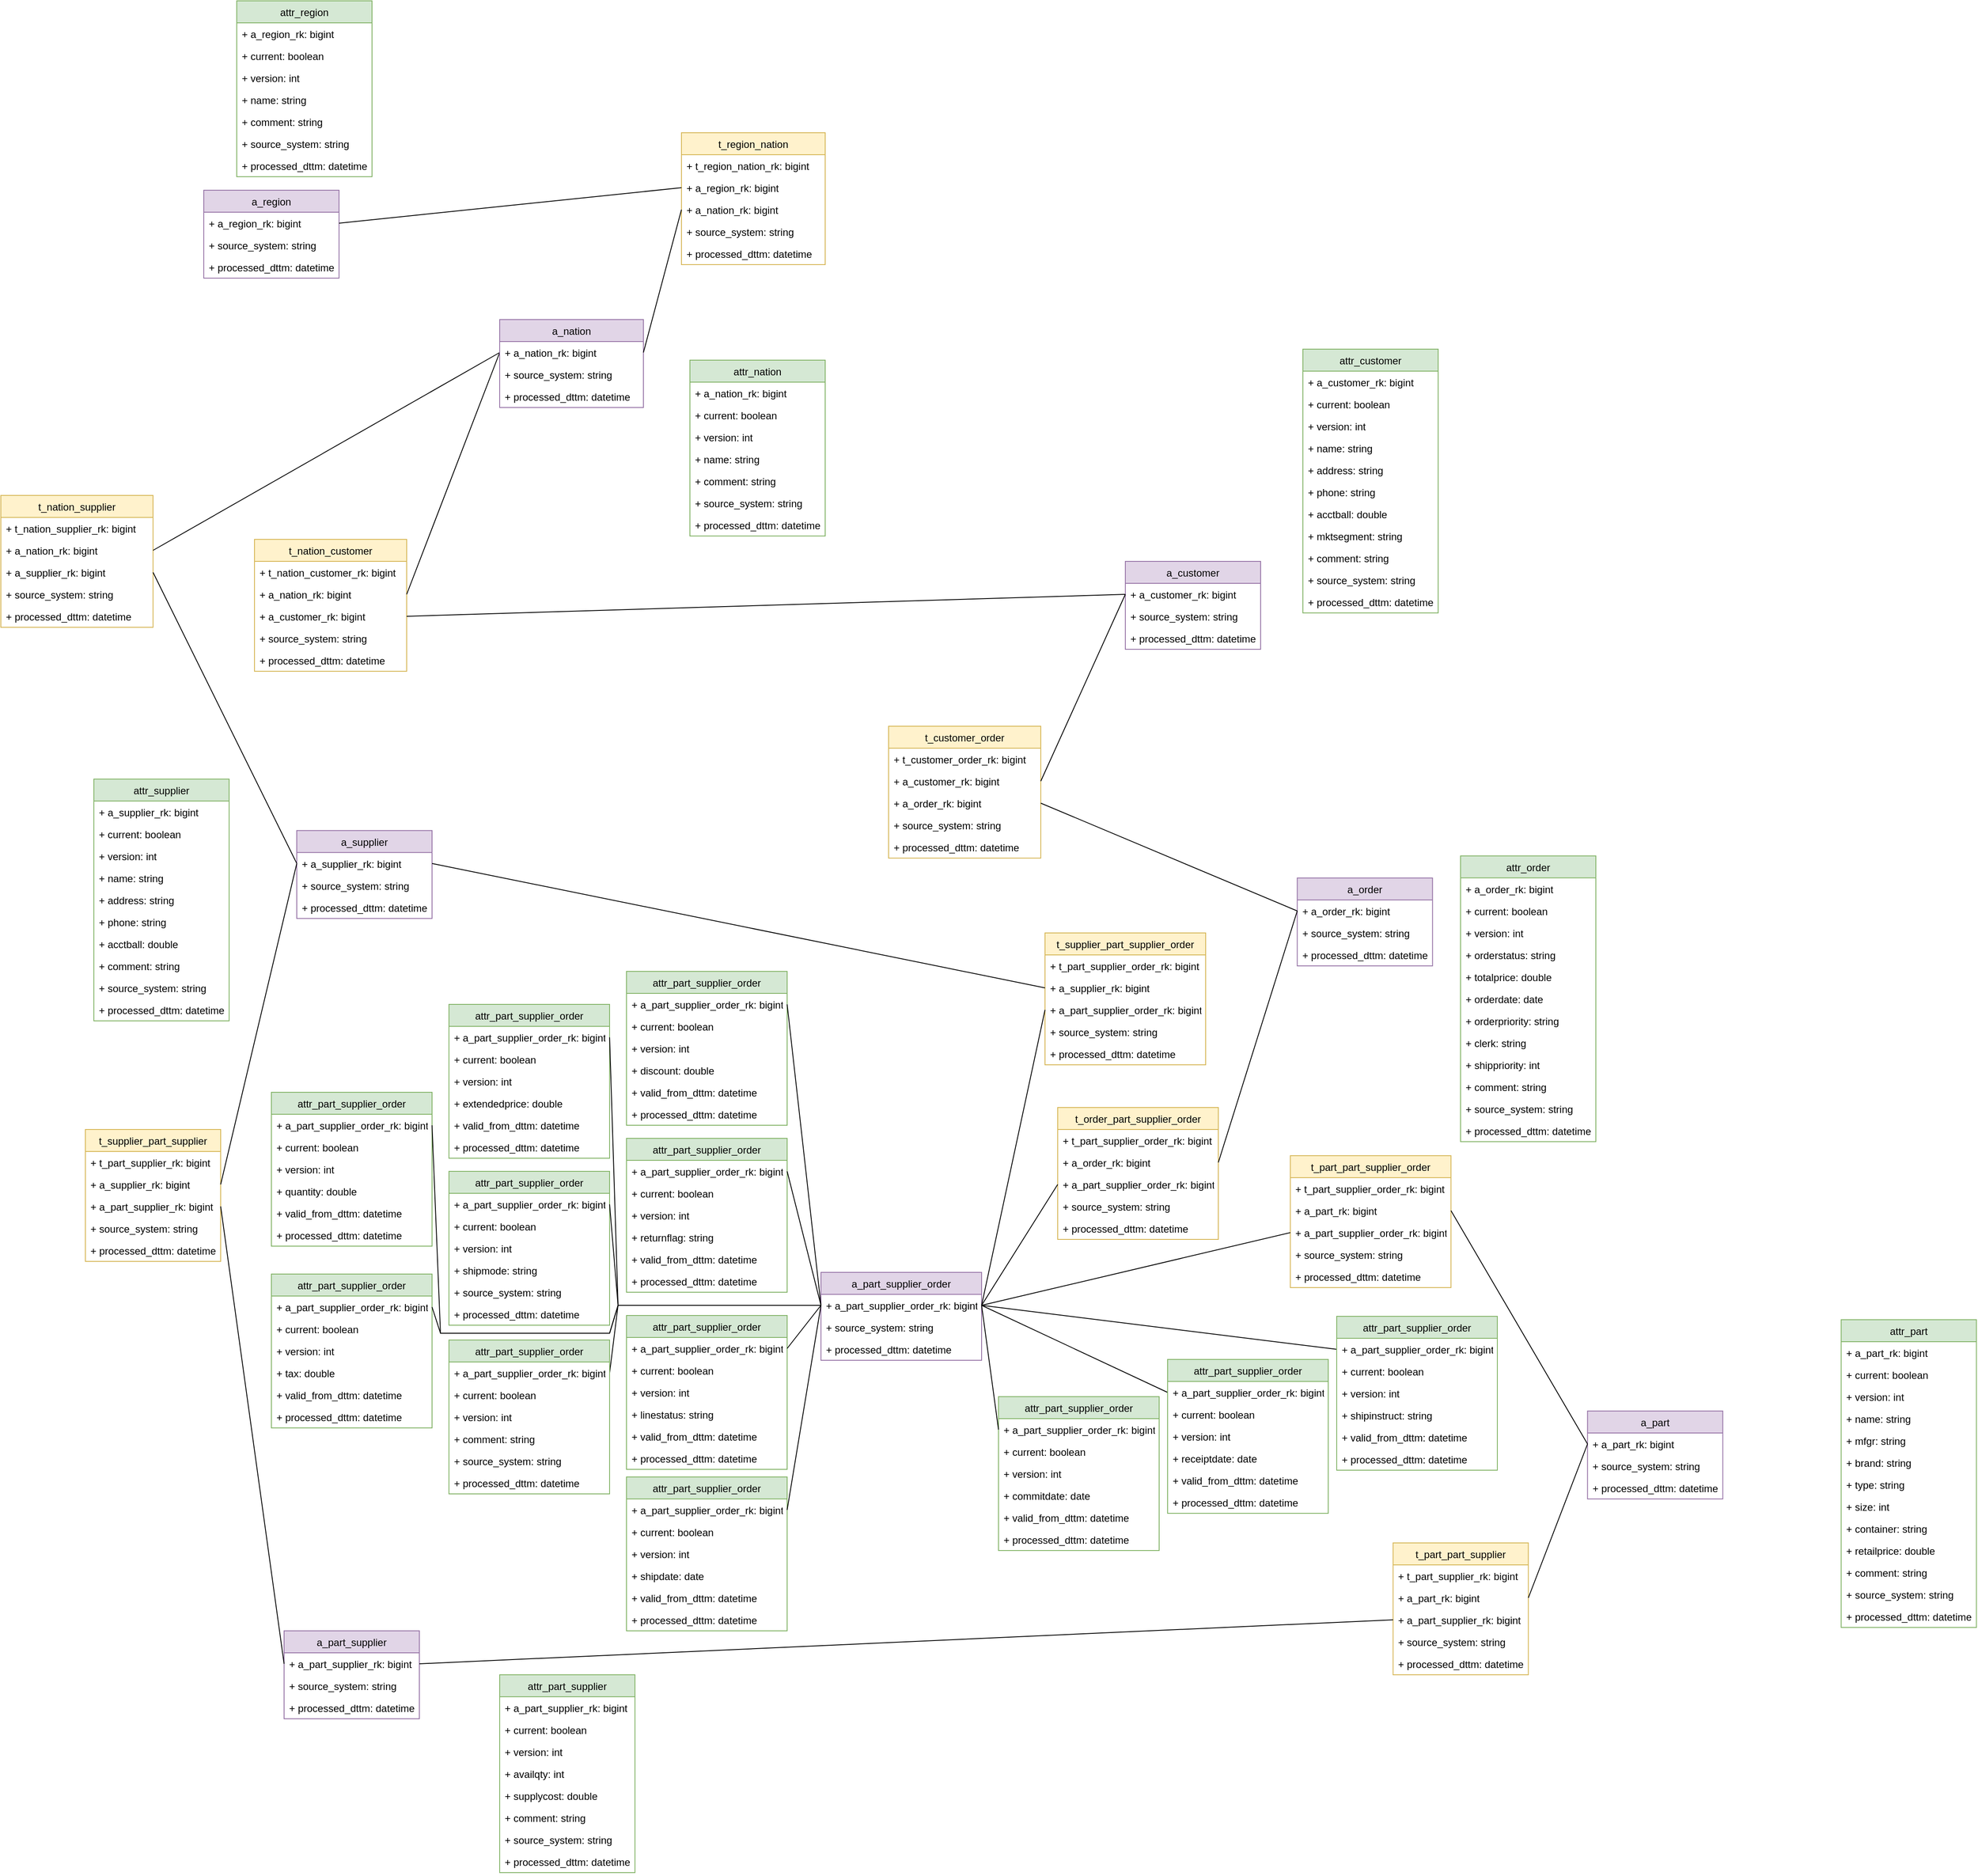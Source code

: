 <mxfile type="github" version="10.6.0"><diagram id="_qY1ei8JdUyf9OE5wxf8" name="Page-1"><mxGraphModel grid="1" dx="2335" dy="2089" gridSize="10" guides="1" tooltips="1" connect="1" arrows="1" fold="1" page="1" pageScale="1" pageWidth="827" pageHeight="1169" math="0" shadow="0"><root><mxCell id="0" /><mxCell id="1" parent="0" /><mxCell id="6A8MU2_mI_xbbFXUrBVi-209" parent="1" style="edgeStyle=none;rounded=0;orthogonalLoop=1;jettySize=auto;html=1;exitX=1;exitY=0.5;exitDx=0;exitDy=0;entryX=0;entryY=0.5;entryDx=0;entryDy=0;endArrow=none;endFill=0;" source="6A8MU2_mI_xbbFXUrBVi-193" edge="1" target="Bg2wuQNSzelfMLMVKnHP-10"><mxGeometry as="geometry" relative="1"><Array as="points"><mxPoint x="450" y="957" /></Array></mxGeometry></mxCell><mxCell id="6A8MU2_mI_xbbFXUrBVi-201" parent="1" style="edgeStyle=none;rounded=0;orthogonalLoop=1;jettySize=auto;html=1;exitX=0;exitY=0.5;exitDx=0;exitDy=0;endArrow=none;endFill=0;entryX=1;entryY=0.5;entryDx=0;entryDy=0;" source="6A8MU2_mI_xbbFXUrBVi-179" edge="1" target="Bg2wuQNSzelfMLMVKnHP-10"><mxGeometry as="geometry" relative="1"><mxPoint as="targetPoint" x="970" y="920" /></mxGeometry></mxCell><mxCell id="6A8MU2_mI_xbbFXUrBVi-202" parent="1" style="edgeStyle=none;rounded=0;orthogonalLoop=1;jettySize=auto;html=1;exitX=0;exitY=0.5;exitDx=0;exitDy=0;entryX=1;entryY=0.5;entryDx=0;entryDy=0;endArrow=none;endFill=0;" source="6A8MU2_mI_xbbFXUrBVi-172" edge="1" target="Bg2wuQNSzelfMLMVKnHP-10"><mxGeometry as="geometry" relative="1" /></mxCell><mxCell id="PeOxEtbepoJ3gcW9vElt-1" value="a_region" parent="1" vertex="1" style="swimlane;fontStyle=0;childLayout=stackLayout;horizontal=1;startSize=26;fillColor=#e1d5e7;horizontalStack=0;resizeParent=1;resizeParentMax=0;resizeLast=0;collapsible=1;marginBottom=0;align=center;verticalAlign=middle;strokeColor=#9673a6;"><mxGeometry as="geometry" height="104" width="160" x="-40" y="-362" /></mxCell><mxCell id="PeOxEtbepoJ3gcW9vElt-2" value="+ a_region_rk: bigint" parent="PeOxEtbepoJ3gcW9vElt-1" vertex="1" style="text;strokeColor=none;fillColor=none;align=left;verticalAlign=top;spacingLeft=4;spacingRight=4;overflow=hidden;rotatable=0;points=[[0,0.5],[1,0.5]];portConstraint=eastwest;"><mxGeometry as="geometry" height="26" width="160" y="26" /></mxCell><mxCell id="PeOxEtbepoJ3gcW9vElt-4" value="+ source_system: string" parent="PeOxEtbepoJ3gcW9vElt-1" vertex="1" style="text;strokeColor=none;fillColor=none;align=left;verticalAlign=top;spacingLeft=4;spacingRight=4;overflow=hidden;rotatable=0;points=[[0,0.5],[1,0.5]];portConstraint=eastwest;"><mxGeometry as="geometry" height="26" width="160" y="52" /></mxCell><mxCell id="PeOxEtbepoJ3gcW9vElt-6" value="+ processed_dttm: datetime" parent="PeOxEtbepoJ3gcW9vElt-1" vertex="1" style="text;strokeColor=none;fillColor=none;align=left;verticalAlign=top;spacingLeft=4;spacingRight=4;overflow=hidden;rotatable=0;points=[[0,0.5],[1,0.5]];portConstraint=eastwest;"><mxGeometry as="geometry" height="26" width="160" y="78" /></mxCell><mxCell id="CYE8rJO1YiuRL8Yv6CTQ-1" value="attr_region" parent="1" vertex="1" style="swimlane;fontStyle=0;childLayout=stackLayout;horizontal=1;startSize=26;fillColor=#d5e8d4;horizontalStack=0;resizeParent=1;resizeParentMax=0;resizeLast=0;collapsible=1;marginBottom=0;strokeColor=#82b366;"><mxGeometry as="geometry" height="208" width="160" x="-1" y="-586" /></mxCell><mxCell id="CYE8rJO1YiuRL8Yv6CTQ-2" value="+ a_region_rk: bigint" parent="CYE8rJO1YiuRL8Yv6CTQ-1" vertex="1" style="text;strokeColor=none;fillColor=none;align=left;verticalAlign=top;spacingLeft=4;spacingRight=4;overflow=hidden;rotatable=0;points=[[0,0.5],[1,0.5]];portConstraint=eastwest;"><mxGeometry as="geometry" height="26" width="160" y="26" /></mxCell><mxCell id="u9OIYbwTVi4AT_YsvIHC-2" value="+ current: boolean" parent="CYE8rJO1YiuRL8Yv6CTQ-1" vertex="1" style="text;strokeColor=none;fillColor=none;align=left;verticalAlign=top;spacingLeft=4;spacingRight=4;overflow=hidden;rotatable=0;points=[[0,0.5],[1,0.5]];portConstraint=eastwest;"><mxGeometry as="geometry" height="26" width="160" y="52" /></mxCell><mxCell id="u9OIYbwTVi4AT_YsvIHC-1" value="+ version: int" parent="CYE8rJO1YiuRL8Yv6CTQ-1" vertex="1" style="text;strokeColor=none;fillColor=none;align=left;verticalAlign=top;spacingLeft=4;spacingRight=4;overflow=hidden;rotatable=0;points=[[0,0.5],[1,0.5]];portConstraint=eastwest;"><mxGeometry as="geometry" height="26" width="160" y="78" /></mxCell><mxCell id="CYE8rJO1YiuRL8Yv6CTQ-3" value="+ name: string" parent="CYE8rJO1YiuRL8Yv6CTQ-1" vertex="1" style="text;strokeColor=none;fillColor=none;align=left;verticalAlign=top;spacingLeft=4;spacingRight=4;overflow=hidden;rotatable=0;points=[[0,0.5],[1,0.5]];portConstraint=eastwest;"><mxGeometry as="geometry" height="26" width="160" y="104" /></mxCell><mxCell id="CYE8rJO1YiuRL8Yv6CTQ-4" value="+ comment: string" parent="CYE8rJO1YiuRL8Yv6CTQ-1" vertex="1" style="text;strokeColor=none;fillColor=none;align=left;verticalAlign=top;spacingLeft=4;spacingRight=4;overflow=hidden;rotatable=0;points=[[0,0.5],[1,0.5]];portConstraint=eastwest;"><mxGeometry as="geometry" height="26" width="160" y="130" /></mxCell><mxCell id="Bg2wuQNSzelfMLMVKnHP-16" value="+ source_system: string" parent="CYE8rJO1YiuRL8Yv6CTQ-1" vertex="1" style="text;strokeColor=none;fillColor=none;align=left;verticalAlign=top;spacingLeft=4;spacingRight=4;overflow=hidden;rotatable=0;points=[[0,0.5],[1,0.5]];portConstraint=eastwest;"><mxGeometry as="geometry" height="26" width="160" y="156" /></mxCell><mxCell id="Bg2wuQNSzelfMLMVKnHP-17" value="+ processed_dttm: datetime" parent="CYE8rJO1YiuRL8Yv6CTQ-1" vertex="1" style="text;strokeColor=none;fillColor=none;align=left;verticalAlign=top;spacingLeft=4;spacingRight=4;overflow=hidden;rotatable=0;points=[[0,0.5],[1,0.5]];portConstraint=eastwest;"><mxGeometry as="geometry" height="26" width="160" y="182" /></mxCell><mxCell id="Bg2wuQNSzelfMLMVKnHP-1" value="a_part_supplier" parent="1" vertex="1" style="swimlane;fontStyle=0;childLayout=stackLayout;horizontal=1;startSize=26;fillColor=#e1d5e7;horizontalStack=0;resizeParent=1;resizeParentMax=0;resizeLast=0;collapsible=1;marginBottom=0;verticalAlign=middle;strokeColor=#9673a6;"><mxGeometry as="geometry" height="104" width="160" x="55" y="1342" /></mxCell><mxCell id="Bg2wuQNSzelfMLMVKnHP-2" value="+ a_part_supplier_rk: bigint" parent="Bg2wuQNSzelfMLMVKnHP-1" vertex="1" style="text;strokeColor=none;fillColor=none;align=left;verticalAlign=top;spacingLeft=4;spacingRight=4;overflow=hidden;rotatable=0;points=[[0,0.5],[1,0.5]];portConstraint=eastwest;"><mxGeometry as="geometry" height="26" width="160" y="26" /></mxCell><mxCell id="Bg2wuQNSzelfMLMVKnHP-7" value="+ source_system: string" parent="Bg2wuQNSzelfMLMVKnHP-1" vertex="1" style="text;strokeColor=none;fillColor=none;align=left;verticalAlign=top;spacingLeft=4;spacingRight=4;overflow=hidden;rotatable=0;points=[[0,0.5],[1,0.5]];portConstraint=eastwest;"><mxGeometry as="geometry" height="26" width="160" y="52" /></mxCell><mxCell id="Bg2wuQNSzelfMLMVKnHP-8" value="+ processed_dttm: datetime" parent="Bg2wuQNSzelfMLMVKnHP-1" vertex="1" style="text;strokeColor=none;fillColor=none;align=left;verticalAlign=top;spacingLeft=4;spacingRight=4;overflow=hidden;rotatable=0;points=[[0,0.5],[1,0.5]];portConstraint=eastwest;"><mxGeometry as="geometry" height="26" width="160" y="78" /></mxCell><mxCell id="Bg2wuQNSzelfMLMVKnHP-9" value="a_part_supplier_order" parent="1" vertex="1" style="swimlane;fontStyle=0;childLayout=stackLayout;horizontal=1;startSize=26;fillColor=#e1d5e7;horizontalStack=0;resizeParent=1;resizeParentMax=0;resizeLast=0;collapsible=1;marginBottom=0;strokeColor=#9673a6;"><mxGeometry as="geometry" height="104" width="190" x="690" y="918" /></mxCell><mxCell id="Bg2wuQNSzelfMLMVKnHP-10" value="+ a_part_supplier_order_rk: bigint" parent="Bg2wuQNSzelfMLMVKnHP-9" vertex="1" style="text;strokeColor=none;fillColor=none;align=left;verticalAlign=top;spacingLeft=4;spacingRight=4;overflow=hidden;rotatable=0;points=[[0,0.5],[1,0.5]];portConstraint=eastwest;"><mxGeometry as="geometry" height="26" width="190" y="26" /></mxCell><mxCell id="Bg2wuQNSzelfMLMVKnHP-14" value="+ source_system: string" parent="Bg2wuQNSzelfMLMVKnHP-9" vertex="1" style="text;strokeColor=none;fillColor=none;align=left;verticalAlign=top;spacingLeft=4;spacingRight=4;overflow=hidden;rotatable=0;points=[[0,0.5],[1,0.5]];portConstraint=eastwest;"><mxGeometry as="geometry" height="26" width="190" y="52" /></mxCell><mxCell id="Bg2wuQNSzelfMLMVKnHP-15" value="+ processed_dttm: datetime" parent="Bg2wuQNSzelfMLMVKnHP-9" vertex="1" style="text;strokeColor=none;fillColor=none;align=left;verticalAlign=top;spacingLeft=4;spacingRight=4;overflow=hidden;rotatable=0;points=[[0,0.5],[1,0.5]];portConstraint=eastwest;"><mxGeometry as="geometry" height="26" width="190" y="78" /></mxCell><mxCell id="Bg2wuQNSzelfMLMVKnHP-19" value="t_region_nation" parent="1" vertex="1" style="swimlane;fontStyle=0;childLayout=stackLayout;horizontal=1;startSize=26;fillColor=#fff2cc;horizontalStack=0;resizeParent=1;resizeParentMax=0;resizeLast=0;collapsible=1;marginBottom=0;verticalAlign=middle;strokeColor=#d6b656;"><mxGeometry as="geometry" height="156" width="170" x="525" y="-430" /></mxCell><mxCell id="Bg2wuQNSzelfMLMVKnHP-20" value="+ t_region_nation_rk: bigint" parent="Bg2wuQNSzelfMLMVKnHP-19" vertex="1" style="text;strokeColor=none;fillColor=none;align=left;verticalAlign=top;spacingLeft=4;spacingRight=4;overflow=hidden;rotatable=0;points=[[0,0.5],[1,0.5]];portConstraint=eastwest;"><mxGeometry as="geometry" height="26" width="170" y="26" /></mxCell><mxCell id="Bg2wuQNSzelfMLMVKnHP-21" value="+ a_region_rk: bigint" parent="Bg2wuQNSzelfMLMVKnHP-19" vertex="1" style="text;strokeColor=none;fillColor=none;align=left;verticalAlign=top;spacingLeft=4;spacingRight=4;overflow=hidden;rotatable=0;points=[[0,0.5],[1,0.5]];portConstraint=eastwest;"><mxGeometry as="geometry" height="26" width="170" y="52" /></mxCell><mxCell id="Bg2wuQNSzelfMLMVKnHP-22" value="+ a_nation_rk: bigint" parent="Bg2wuQNSzelfMLMVKnHP-19" vertex="1" style="text;strokeColor=none;fillColor=none;align=left;verticalAlign=top;spacingLeft=4;spacingRight=4;overflow=hidden;rotatable=0;points=[[0,0.5],[1,0.5]];portConstraint=eastwest;"><mxGeometry as="geometry" height="26" width="170" y="78" /></mxCell><mxCell id="Bg2wuQNSzelfMLMVKnHP-23" value="+ source_system: string" parent="Bg2wuQNSzelfMLMVKnHP-19" vertex="1" style="text;strokeColor=none;fillColor=none;align=left;verticalAlign=top;spacingLeft=4;spacingRight=4;overflow=hidden;rotatable=0;points=[[0,0.5],[1,0.5]];portConstraint=eastwest;"><mxGeometry as="geometry" height="26" width="170" y="104" /></mxCell><mxCell id="Bg2wuQNSzelfMLMVKnHP-24" value="+ processed_dttm: datetime" parent="Bg2wuQNSzelfMLMVKnHP-19" vertex="1" style="text;strokeColor=none;fillColor=none;align=left;verticalAlign=top;spacingLeft=4;spacingRight=4;overflow=hidden;rotatable=0;points=[[0,0.5],[1,0.5]];portConstraint=eastwest;"><mxGeometry as="geometry" height="26" width="170" y="130" /></mxCell><mxCell id="Bg2wuQNSzelfMLMVKnHP-30" value="a_supplier" parent="1" vertex="1" style="swimlane;fontStyle=0;childLayout=stackLayout;horizontal=1;startSize=26;fillColor=#e1d5e7;horizontalStack=0;resizeParent=1;resizeParentMax=0;resizeLast=0;collapsible=1;marginBottom=0;align=center;verticalAlign=middle;strokeColor=#9673a6;"><mxGeometry as="geometry" height="104" width="160" x="70" y="395.324" /></mxCell><mxCell id="Bg2wuQNSzelfMLMVKnHP-32" value="+ a_supplier_rk: bigint" parent="Bg2wuQNSzelfMLMVKnHP-30" vertex="1" style="text;strokeColor=none;fillColor=none;align=left;verticalAlign=top;spacingLeft=4;spacingRight=4;overflow=hidden;rotatable=0;points=[[0,0.5],[1,0.5]];portConstraint=eastwest;"><mxGeometry as="geometry" height="26" width="160" y="26" /></mxCell><mxCell id="Bg2wuQNSzelfMLMVKnHP-33" value="+ source_system: string" parent="Bg2wuQNSzelfMLMVKnHP-30" vertex="1" style="text;strokeColor=none;fillColor=none;align=left;verticalAlign=top;spacingLeft=4;spacingRight=4;overflow=hidden;rotatable=0;points=[[0,0.5],[1,0.5]];portConstraint=eastwest;"><mxGeometry as="geometry" height="26" width="160" y="52" /></mxCell><mxCell id="Bg2wuQNSzelfMLMVKnHP-34" value="+ processed_dttm: datetime" parent="Bg2wuQNSzelfMLMVKnHP-30" vertex="1" style="text;strokeColor=none;fillColor=none;align=left;verticalAlign=top;spacingLeft=4;spacingRight=4;overflow=hidden;rotatable=0;points=[[0,0.5],[1,0.5]];portConstraint=eastwest;"><mxGeometry as="geometry" height="26" width="160" y="78" /></mxCell><mxCell id="Bg2wuQNSzelfMLMVKnHP-35" value="a_customer" parent="1" vertex="1" style="swimlane;fontStyle=0;childLayout=stackLayout;horizontal=1;startSize=26;fillColor=#e1d5e7;horizontalStack=0;resizeParent=1;resizeParentMax=0;resizeLast=0;collapsible=1;marginBottom=0;align=center;verticalAlign=middle;strokeColor=#9673a6;"><mxGeometry as="geometry" height="104" width="160" x="1050" y="77" /></mxCell><mxCell id="Bg2wuQNSzelfMLMVKnHP-36" value="+ a_customer_rk: bigint" parent="Bg2wuQNSzelfMLMVKnHP-35" vertex="1" style="text;strokeColor=none;fillColor=none;align=left;verticalAlign=top;spacingLeft=4;spacingRight=4;overflow=hidden;rotatable=0;points=[[0,0.5],[1,0.5]];portConstraint=eastwest;"><mxGeometry as="geometry" height="26" width="160" y="26" /></mxCell><mxCell id="Bg2wuQNSzelfMLMVKnHP-38" value="+ source_system: string" parent="Bg2wuQNSzelfMLMVKnHP-35" vertex="1" style="text;strokeColor=none;fillColor=none;align=left;verticalAlign=top;spacingLeft=4;spacingRight=4;overflow=hidden;rotatable=0;points=[[0,0.5],[1,0.5]];portConstraint=eastwest;"><mxGeometry as="geometry" height="26" width="160" y="52" /></mxCell><mxCell id="Bg2wuQNSzelfMLMVKnHP-39" value="+ processed_dttm: datetime" parent="Bg2wuQNSzelfMLMVKnHP-35" vertex="1" style="text;strokeColor=none;fillColor=none;align=left;verticalAlign=top;spacingLeft=4;spacingRight=4;overflow=hidden;rotatable=0;points=[[0,0.5],[1,0.5]];portConstraint=eastwest;"><mxGeometry as="geometry" height="26" width="160" y="78" /></mxCell><mxCell id="Bg2wuQNSzelfMLMVKnHP-40" value="a_order" parent="1" vertex="1" style="swimlane;fontStyle=0;childLayout=stackLayout;horizontal=1;startSize=26;fillColor=#e1d5e7;horizontalStack=0;resizeParent=1;resizeParentMax=0;resizeLast=0;collapsible=1;marginBottom=0;align=center;verticalAlign=middle;strokeColor=#9673a6;"><mxGeometry as="geometry" height="104" width="160" x="1253.333" y="451.5" /></mxCell><mxCell id="Bg2wuQNSzelfMLMVKnHP-41" value="+ a_order_rk: bigint" parent="Bg2wuQNSzelfMLMVKnHP-40" vertex="1" style="text;strokeColor=none;fillColor=none;align=left;verticalAlign=top;spacingLeft=4;spacingRight=4;overflow=hidden;rotatable=0;points=[[0,0.5],[1,0.5]];portConstraint=eastwest;"><mxGeometry as="geometry" height="26" width="160" y="26" /></mxCell><mxCell id="Bg2wuQNSzelfMLMVKnHP-43" value="+ source_system: string" parent="Bg2wuQNSzelfMLMVKnHP-40" vertex="1" style="text;strokeColor=none;fillColor=none;align=left;verticalAlign=top;spacingLeft=4;spacingRight=4;overflow=hidden;rotatable=0;points=[[0,0.5],[1,0.5]];portConstraint=eastwest;"><mxGeometry as="geometry" height="26" width="160" y="52" /></mxCell><mxCell id="Bg2wuQNSzelfMLMVKnHP-44" value="+ processed_dttm: datetime" parent="Bg2wuQNSzelfMLMVKnHP-40" vertex="1" style="text;strokeColor=none;fillColor=none;align=left;verticalAlign=top;spacingLeft=4;spacingRight=4;overflow=hidden;rotatable=0;points=[[0,0.5],[1,0.5]];portConstraint=eastwest;"><mxGeometry as="geometry" height="26" width="160" y="78" /></mxCell><mxCell id="Bg2wuQNSzelfMLMVKnHP-45" value="a_part" parent="1" vertex="1" style="swimlane;fontStyle=0;childLayout=stackLayout;horizontal=1;startSize=26;fillColor=#e1d5e7;horizontalStack=0;resizeParent=1;resizeParentMax=0;resizeLast=0;collapsible=1;marginBottom=0;align=center;verticalAlign=middle;strokeColor=#9673a6;"><mxGeometry as="geometry" height="104" width="160" x="1596.667" y="1082" /></mxCell><mxCell id="Bg2wuQNSzelfMLMVKnHP-46" value="+ a_part_rk: bigint" parent="Bg2wuQNSzelfMLMVKnHP-45" vertex="1" style="text;strokeColor=none;fillColor=none;align=left;verticalAlign=top;spacingLeft=4;spacingRight=4;overflow=hidden;rotatable=0;points=[[0,0.5],[1,0.5]];portConstraint=eastwest;"><mxGeometry as="geometry" height="26" width="160" y="26" /></mxCell><mxCell id="Bg2wuQNSzelfMLMVKnHP-48" value="+ source_system: string" parent="Bg2wuQNSzelfMLMVKnHP-45" vertex="1" style="text;strokeColor=none;fillColor=none;align=left;verticalAlign=top;spacingLeft=4;spacingRight=4;overflow=hidden;rotatable=0;points=[[0,0.5],[1,0.5]];portConstraint=eastwest;"><mxGeometry as="geometry" height="26" width="160" y="52" /></mxCell><mxCell id="Bg2wuQNSzelfMLMVKnHP-49" value="+ processed_dttm: datetime" parent="Bg2wuQNSzelfMLMVKnHP-45" vertex="1" style="text;strokeColor=none;fillColor=none;align=left;verticalAlign=top;spacingLeft=4;spacingRight=4;overflow=hidden;rotatable=0;points=[[0,0.5],[1,0.5]];portConstraint=eastwest;"><mxGeometry as="geometry" height="26" width="160" y="78" /></mxCell><mxCell id="Bg2wuQNSzelfMLMVKnHP-50" parent="1" style="rounded=0;orthogonalLoop=1;jettySize=auto;html=1;exitX=1;exitY=0.5;exitDx=0;exitDy=0;entryX=0;entryY=0.5;entryDx=0;entryDy=0;endArrow=none;endFill=0;" source="PeOxEtbepoJ3gcW9vElt-2" edge="1" target="Bg2wuQNSzelfMLMVKnHP-21"><mxGeometry as="geometry" relative="1" /></mxCell><mxCell id="Bg2wuQNSzelfMLMVKnHP-54" value="t_nation_customer" parent="1" vertex="1" style="swimlane;fontStyle=0;childLayout=stackLayout;horizontal=1;startSize=26;fillColor=#fff2cc;horizontalStack=0;resizeParent=1;resizeParentMax=0;resizeLast=0;collapsible=1;marginBottom=0;verticalAlign=middle;strokeColor=#d6b656;"><mxGeometry as="geometry" height="156" width="180" x="20" y="51" /></mxCell><mxCell id="Bg2wuQNSzelfMLMVKnHP-55" value="+ t_nation_customer_rk: bigint" parent="Bg2wuQNSzelfMLMVKnHP-54" vertex="1" style="text;strokeColor=none;fillColor=none;align=left;verticalAlign=top;spacingLeft=4;spacingRight=4;overflow=hidden;rotatable=0;points=[[0,0.5],[1,0.5]];portConstraint=eastwest;"><mxGeometry as="geometry" height="26" width="180" y="26" /></mxCell><mxCell id="Bg2wuQNSzelfMLMVKnHP-56" value="+ a_nation_rk: bigint" parent="Bg2wuQNSzelfMLMVKnHP-54" vertex="1" style="text;strokeColor=none;fillColor=none;align=left;verticalAlign=top;spacingLeft=4;spacingRight=4;overflow=hidden;rotatable=0;points=[[0,0.5],[1,0.5]];portConstraint=eastwest;"><mxGeometry as="geometry" height="26" width="180" y="52" /></mxCell><mxCell id="Bg2wuQNSzelfMLMVKnHP-57" value="+ a_customer_rk: bigint" parent="Bg2wuQNSzelfMLMVKnHP-54" vertex="1" style="text;strokeColor=none;fillColor=none;align=left;verticalAlign=top;spacingLeft=4;spacingRight=4;overflow=hidden;rotatable=0;points=[[0,0.5],[1,0.5]];portConstraint=eastwest;"><mxGeometry as="geometry" height="26" width="180" y="78" /></mxCell><mxCell id="Bg2wuQNSzelfMLMVKnHP-58" value="+ source_system: string" parent="Bg2wuQNSzelfMLMVKnHP-54" vertex="1" style="text;strokeColor=none;fillColor=none;align=left;verticalAlign=top;spacingLeft=4;spacingRight=4;overflow=hidden;rotatable=0;points=[[0,0.5],[1,0.5]];portConstraint=eastwest;"><mxGeometry as="geometry" height="26" width="180" y="104" /></mxCell><mxCell id="Bg2wuQNSzelfMLMVKnHP-59" value="+ processed_dttm: datetime" parent="Bg2wuQNSzelfMLMVKnHP-54" vertex="1" style="text;strokeColor=none;fillColor=none;align=left;verticalAlign=top;spacingLeft=4;spacingRight=4;overflow=hidden;rotatable=0;points=[[0,0.5],[1,0.5]];portConstraint=eastwest;"><mxGeometry as="geometry" height="26" width="180" y="130" /></mxCell><mxCell id="Bg2wuQNSzelfMLMVKnHP-60" value="t_nation_supplier" parent="1" vertex="1" style="swimlane;fontStyle=0;childLayout=stackLayout;horizontal=1;startSize=26;fillColor=#fff2cc;horizontalStack=0;resizeParent=1;resizeParentMax=0;resizeLast=0;collapsible=1;marginBottom=0;verticalAlign=middle;strokeColor=#d6b656;"><mxGeometry as="geometry" height="156" width="180" x="-280" y="-1" /></mxCell><mxCell id="Bg2wuQNSzelfMLMVKnHP-61" value="+ t_nation_supplier_rk: bigint" parent="Bg2wuQNSzelfMLMVKnHP-60" vertex="1" style="text;strokeColor=none;fillColor=none;align=left;verticalAlign=top;spacingLeft=4;spacingRight=4;overflow=hidden;rotatable=0;points=[[0,0.5],[1,0.5]];portConstraint=eastwest;"><mxGeometry as="geometry" height="26" width="180" y="26" /></mxCell><mxCell id="Bg2wuQNSzelfMLMVKnHP-62" value="+ a_nation_rk: bigint" parent="Bg2wuQNSzelfMLMVKnHP-60" vertex="1" style="text;strokeColor=none;fillColor=none;align=left;verticalAlign=top;spacingLeft=4;spacingRight=4;overflow=hidden;rotatable=0;points=[[0,0.5],[1,0.5]];portConstraint=eastwest;"><mxGeometry as="geometry" height="26" width="180" y="52" /></mxCell><mxCell id="Bg2wuQNSzelfMLMVKnHP-63" value="+ a_supplier_rk: bigint" parent="Bg2wuQNSzelfMLMVKnHP-60" vertex="1" style="text;strokeColor=none;fillColor=none;align=left;verticalAlign=top;spacingLeft=4;spacingRight=4;overflow=hidden;rotatable=0;points=[[0,0.5],[1,0.5]];portConstraint=eastwest;"><mxGeometry as="geometry" height="26" width="180" y="78" /></mxCell><mxCell id="Bg2wuQNSzelfMLMVKnHP-64" value="+ source_system: string" parent="Bg2wuQNSzelfMLMVKnHP-60" vertex="1" style="text;strokeColor=none;fillColor=none;align=left;verticalAlign=top;spacingLeft=4;spacingRight=4;overflow=hidden;rotatable=0;points=[[0,0.5],[1,0.5]];portConstraint=eastwest;"><mxGeometry as="geometry" height="26" width="180" y="104" /></mxCell><mxCell id="Bg2wuQNSzelfMLMVKnHP-65" value="+ processed_dttm: datetime" parent="Bg2wuQNSzelfMLMVKnHP-60" vertex="1" style="text;strokeColor=none;fillColor=none;align=left;verticalAlign=top;spacingLeft=4;spacingRight=4;overflow=hidden;rotatable=0;points=[[0,0.5],[1,0.5]];portConstraint=eastwest;"><mxGeometry as="geometry" height="26" width="180" y="130" /></mxCell><mxCell id="Bg2wuQNSzelfMLMVKnHP-66" value="t_customer_order" parent="1" vertex="1" style="swimlane;fontStyle=0;childLayout=stackLayout;horizontal=1;startSize=26;fillColor=#fff2cc;horizontalStack=0;resizeParent=1;resizeParentMax=0;resizeLast=0;collapsible=1;marginBottom=0;verticalAlign=middle;strokeColor=#d6b656;"><mxGeometry as="geometry" height="156" width="180" x="770" y="272" /></mxCell><mxCell id="Bg2wuQNSzelfMLMVKnHP-67" value="+ t_customer_order_rk: bigint" parent="Bg2wuQNSzelfMLMVKnHP-66" vertex="1" style="text;strokeColor=none;fillColor=none;align=left;verticalAlign=top;spacingLeft=4;spacingRight=4;overflow=hidden;rotatable=0;points=[[0,0.5],[1,0.5]];portConstraint=eastwest;"><mxGeometry as="geometry" height="26" width="180" y="26" /></mxCell><mxCell id="Bg2wuQNSzelfMLMVKnHP-68" value="+ a_customer_rk: bigint" parent="Bg2wuQNSzelfMLMVKnHP-66" vertex="1" style="text;strokeColor=none;fillColor=none;align=left;verticalAlign=top;spacingLeft=4;spacingRight=4;overflow=hidden;rotatable=0;points=[[0,0.5],[1,0.5]];portConstraint=eastwest;"><mxGeometry as="geometry" height="26" width="180" y="52" /></mxCell><mxCell id="Bg2wuQNSzelfMLMVKnHP-69" value="+ a_order_rk: bigint" parent="Bg2wuQNSzelfMLMVKnHP-66" vertex="1" style="text;strokeColor=none;fillColor=none;align=left;verticalAlign=top;spacingLeft=4;spacingRight=4;overflow=hidden;rotatable=0;points=[[0,0.5],[1,0.5]];portConstraint=eastwest;"><mxGeometry as="geometry" height="26" width="180" y="78" /></mxCell><mxCell id="Bg2wuQNSzelfMLMVKnHP-70" value="+ source_system: string" parent="Bg2wuQNSzelfMLMVKnHP-66" vertex="1" style="text;strokeColor=none;fillColor=none;align=left;verticalAlign=top;spacingLeft=4;spacingRight=4;overflow=hidden;rotatable=0;points=[[0,0.5],[1,0.5]];portConstraint=eastwest;"><mxGeometry as="geometry" height="26" width="180" y="104" /></mxCell><mxCell id="Bg2wuQNSzelfMLMVKnHP-71" value="+ processed_dttm: datetime" parent="Bg2wuQNSzelfMLMVKnHP-66" vertex="1" style="text;strokeColor=none;fillColor=none;align=left;verticalAlign=top;spacingLeft=4;spacingRight=4;overflow=hidden;rotatable=0;points=[[0,0.5],[1,0.5]];portConstraint=eastwest;"><mxGeometry as="geometry" height="26" width="180" y="130" /></mxCell><mxCell id="sRHUYHX4UhizNdDLs73z-13" value="attr_nation" parent="1" vertex="1" style="swimlane;fontStyle=0;childLayout=stackLayout;horizontal=1;startSize=26;fillColor=#d5e8d4;horizontalStack=0;resizeParent=1;resizeParentMax=0;resizeLast=0;collapsible=1;marginBottom=0;strokeColor=#82b366;"><mxGeometry as="geometry" height="208" width="160" x="535" y="-161" /></mxCell><mxCell id="sRHUYHX4UhizNdDLs73z-14" value="+ a_nation_rk: bigint" parent="sRHUYHX4UhizNdDLs73z-13" vertex="1" style="text;strokeColor=none;fillColor=none;align=left;verticalAlign=top;spacingLeft=4;spacingRight=4;overflow=hidden;rotatable=0;points=[[0,0.5],[1,0.5]];portConstraint=eastwest;"><mxGeometry as="geometry" height="26" width="160" y="26" /></mxCell><mxCell id="u9OIYbwTVi4AT_YsvIHC-7" value="+ current: boolean" parent="sRHUYHX4UhizNdDLs73z-13" vertex="1" style="text;strokeColor=none;fillColor=none;align=left;verticalAlign=top;spacingLeft=4;spacingRight=4;overflow=hidden;rotatable=0;points=[[0,0.5],[1,0.5]];portConstraint=eastwest;"><mxGeometry as="geometry" height="26" width="160" y="52" /></mxCell><mxCell id="u9OIYbwTVi4AT_YsvIHC-8" value="+ version: int" parent="sRHUYHX4UhizNdDLs73z-13" vertex="1" style="text;strokeColor=none;fillColor=none;align=left;verticalAlign=top;spacingLeft=4;spacingRight=4;overflow=hidden;rotatable=0;points=[[0,0.5],[1,0.5]];portConstraint=eastwest;"><mxGeometry as="geometry" height="26" width="160" y="78" /></mxCell><mxCell id="sRHUYHX4UhizNdDLs73z-15" value="+ name: string" parent="sRHUYHX4UhizNdDLs73z-13" vertex="1" style="text;strokeColor=none;fillColor=none;align=left;verticalAlign=top;spacingLeft=4;spacingRight=4;overflow=hidden;rotatable=0;points=[[0,0.5],[1,0.5]];portConstraint=eastwest;"><mxGeometry as="geometry" height="26" width="160" y="104" /></mxCell><mxCell id="sRHUYHX4UhizNdDLs73z-16" value="+ comment: string" parent="sRHUYHX4UhizNdDLs73z-13" vertex="1" style="text;strokeColor=none;fillColor=none;align=left;verticalAlign=top;spacingLeft=4;spacingRight=4;overflow=hidden;rotatable=0;points=[[0,0.5],[1,0.5]];portConstraint=eastwest;"><mxGeometry as="geometry" height="26" width="160" y="130" /></mxCell><mxCell id="sRHUYHX4UhizNdDLs73z-17" value="+ source_system: string" parent="sRHUYHX4UhizNdDLs73z-13" vertex="1" style="text;strokeColor=none;fillColor=none;align=left;verticalAlign=top;spacingLeft=4;spacingRight=4;overflow=hidden;rotatable=0;points=[[0,0.5],[1,0.5]];portConstraint=eastwest;"><mxGeometry as="geometry" height="26" width="160" y="156" /></mxCell><mxCell id="sRHUYHX4UhizNdDLs73z-18" value="+ processed_dttm: datetime" parent="sRHUYHX4UhizNdDLs73z-13" vertex="1" style="text;strokeColor=none;fillColor=none;align=left;verticalAlign=top;spacingLeft=4;spacingRight=4;overflow=hidden;rotatable=0;points=[[0,0.5],[1,0.5]];portConstraint=eastwest;"><mxGeometry as="geometry" height="26" width="160" y="182" /></mxCell><mxCell id="sRHUYHX4UhizNdDLs73z-22" value="attr_customer" parent="1" vertex="1" style="swimlane;fontStyle=0;childLayout=stackLayout;horizontal=1;startSize=26;fillColor=#d5e8d4;horizontalStack=0;resizeParent=1;resizeParentMax=0;resizeLast=0;collapsible=1;marginBottom=0;strokeColor=#82b366;"><mxGeometry as="geometry" height="312" width="160" x="1260" y="-174" /></mxCell><mxCell id="sRHUYHX4UhizNdDLs73z-23" value="+ a_customer_rk: bigint" parent="sRHUYHX4UhizNdDLs73z-22" vertex="1" style="text;strokeColor=none;fillColor=none;align=left;verticalAlign=top;spacingLeft=4;spacingRight=4;overflow=hidden;rotatable=0;points=[[0,0.5],[1,0.5]];portConstraint=eastwest;"><mxGeometry as="geometry" height="26" width="160" y="26" /></mxCell><mxCell id="u9OIYbwTVi4AT_YsvIHC-9" value="+ current: boolean" parent="sRHUYHX4UhizNdDLs73z-22" vertex="1" style="text;strokeColor=none;fillColor=none;align=left;verticalAlign=top;spacingLeft=4;spacingRight=4;overflow=hidden;rotatable=0;points=[[0,0.5],[1,0.5]];portConstraint=eastwest;"><mxGeometry as="geometry" height="26" width="160" y="52" /></mxCell><mxCell id="u9OIYbwTVi4AT_YsvIHC-10" value="+ version: int" parent="sRHUYHX4UhizNdDLs73z-22" vertex="1" style="text;strokeColor=none;fillColor=none;align=left;verticalAlign=top;spacingLeft=4;spacingRight=4;overflow=hidden;rotatable=0;points=[[0,0.5],[1,0.5]];portConstraint=eastwest;"><mxGeometry as="geometry" height="26" width="160" y="78" /></mxCell><mxCell id="sRHUYHX4UhizNdDLs73z-24" value="+ name: string" parent="sRHUYHX4UhizNdDLs73z-22" vertex="1" style="text;strokeColor=none;fillColor=none;align=left;verticalAlign=top;spacingLeft=4;spacingRight=4;overflow=hidden;rotatable=0;points=[[0,0.5],[1,0.5]];portConstraint=eastwest;"><mxGeometry as="geometry" height="26" width="160" y="104" /></mxCell><mxCell id="sRHUYHX4UhizNdDLs73z-28" value="+ address: string" parent="sRHUYHX4UhizNdDLs73z-22" vertex="1" style="text;strokeColor=none;fillColor=none;align=left;verticalAlign=top;spacingLeft=4;spacingRight=4;overflow=hidden;rotatable=0;points=[[0,0.5],[1,0.5]];portConstraint=eastwest;"><mxGeometry as="geometry" height="26" width="160" y="130" /></mxCell><mxCell id="sRHUYHX4UhizNdDLs73z-31" value="+ phone: string" parent="sRHUYHX4UhizNdDLs73z-22" vertex="1" style="text;strokeColor=none;fillColor=none;align=left;verticalAlign=top;spacingLeft=4;spacingRight=4;overflow=hidden;rotatable=0;points=[[0,0.5],[1,0.5]];portConstraint=eastwest;"><mxGeometry as="geometry" height="26" width="160" y="156" /></mxCell><mxCell id="sRHUYHX4UhizNdDLs73z-30" value="+ acctball: double" parent="sRHUYHX4UhizNdDLs73z-22" vertex="1" style="text;strokeColor=none;fillColor=none;align=left;verticalAlign=top;spacingLeft=4;spacingRight=4;overflow=hidden;rotatable=0;points=[[0,0.5],[1,0.5]];portConstraint=eastwest;"><mxGeometry as="geometry" height="26" width="160" y="182" /></mxCell><mxCell id="sRHUYHX4UhizNdDLs73z-29" value="+ mktsegment: string" parent="sRHUYHX4UhizNdDLs73z-22" vertex="1" style="text;strokeColor=none;fillColor=none;align=left;verticalAlign=top;spacingLeft=4;spacingRight=4;overflow=hidden;rotatable=0;points=[[0,0.5],[1,0.5]];portConstraint=eastwest;"><mxGeometry as="geometry" height="26" width="160" y="208" /></mxCell><mxCell id="sRHUYHX4UhizNdDLs73z-25" value="+ comment: string" parent="sRHUYHX4UhizNdDLs73z-22" vertex="1" style="text;strokeColor=none;fillColor=none;align=left;verticalAlign=top;spacingLeft=4;spacingRight=4;overflow=hidden;rotatable=0;points=[[0,0.5],[1,0.5]];portConstraint=eastwest;"><mxGeometry as="geometry" height="26" width="160" y="234" /></mxCell><mxCell id="sRHUYHX4UhizNdDLs73z-26" value="+ source_system: string" parent="sRHUYHX4UhizNdDLs73z-22" vertex="1" style="text;strokeColor=none;fillColor=none;align=left;verticalAlign=top;spacingLeft=4;spacingRight=4;overflow=hidden;rotatable=0;points=[[0,0.5],[1,0.5]];portConstraint=eastwest;"><mxGeometry as="geometry" height="26" width="160" y="260" /></mxCell><mxCell id="sRHUYHX4UhizNdDLs73z-27" value="+ processed_dttm: datetime" parent="sRHUYHX4UhizNdDLs73z-22" vertex="1" style="text;strokeColor=none;fillColor=none;align=left;verticalAlign=top;spacingLeft=4;spacingRight=4;overflow=hidden;rotatable=0;points=[[0,0.5],[1,0.5]];portConstraint=eastwest;"><mxGeometry as="geometry" height="26" width="160" y="286" /></mxCell><mxCell id="E3H4MSvT6qm0kjLIP6FW-2" value="attr_part" parent="1" vertex="1" style="swimlane;fontStyle=0;childLayout=stackLayout;horizontal=1;startSize=26;fillColor=#d5e8d4;horizontalStack=0;resizeParent=1;resizeParentMax=0;resizeLast=0;collapsible=1;marginBottom=0;strokeColor=#82b366;"><mxGeometry as="geometry" height="364" width="160" x="1896.667" y="974" /></mxCell><mxCell id="E3H4MSvT6qm0kjLIP6FW-3" value="+ a_part_rk: bigint" parent="E3H4MSvT6qm0kjLIP6FW-2" vertex="1" style="text;strokeColor=none;fillColor=none;align=left;verticalAlign=top;spacingLeft=4;spacingRight=4;overflow=hidden;rotatable=0;points=[[0,0.5],[1,0.5]];portConstraint=eastwest;"><mxGeometry as="geometry" height="26" width="160" y="26" /></mxCell><mxCell id="u9OIYbwTVi4AT_YsvIHC-17" value="+ current: boolean" parent="E3H4MSvT6qm0kjLIP6FW-2" vertex="1" style="text;strokeColor=none;fillColor=none;align=left;verticalAlign=top;spacingLeft=4;spacingRight=4;overflow=hidden;rotatable=0;points=[[0,0.5],[1,0.5]];portConstraint=eastwest;"><mxGeometry as="geometry" height="26" width="160" y="52" /></mxCell><mxCell id="u9OIYbwTVi4AT_YsvIHC-18" value="+ version: int" parent="E3H4MSvT6qm0kjLIP6FW-2" vertex="1" style="text;strokeColor=none;fillColor=none;align=left;verticalAlign=top;spacingLeft=4;spacingRight=4;overflow=hidden;rotatable=0;points=[[0,0.5],[1,0.5]];portConstraint=eastwest;"><mxGeometry as="geometry" height="26" width="160" y="78" /></mxCell><mxCell id="E3H4MSvT6qm0kjLIP6FW-4" value="+ name: string" parent="E3H4MSvT6qm0kjLIP6FW-2" vertex="1" style="text;strokeColor=none;fillColor=none;align=left;verticalAlign=top;spacingLeft=4;spacingRight=4;overflow=hidden;rotatable=0;points=[[0,0.5],[1,0.5]];portConstraint=eastwest;"><mxGeometry as="geometry" height="26" width="160" y="104" /></mxCell><mxCell id="E3H4MSvT6qm0kjLIP6FW-5" value="+ mfgr: string" parent="E3H4MSvT6qm0kjLIP6FW-2" vertex="1" style="text;strokeColor=none;fillColor=none;align=left;verticalAlign=top;spacingLeft=4;spacingRight=4;overflow=hidden;rotatable=0;points=[[0,0.5],[1,0.5]];portConstraint=eastwest;"><mxGeometry as="geometry" height="26" width="160" y="130" /></mxCell><mxCell id="E3H4MSvT6qm0kjLIP6FW-6" value="+ brand: string" parent="E3H4MSvT6qm0kjLIP6FW-2" vertex="1" style="text;strokeColor=none;fillColor=none;align=left;verticalAlign=top;spacingLeft=4;spacingRight=4;overflow=hidden;rotatable=0;points=[[0,0.5],[1,0.5]];portConstraint=eastwest;"><mxGeometry as="geometry" height="26" width="160" y="156" /></mxCell><mxCell id="E3H4MSvT6qm0kjLIP6FW-7" value="+ type: string" parent="E3H4MSvT6qm0kjLIP6FW-2" vertex="1" style="text;strokeColor=none;fillColor=none;align=left;verticalAlign=top;spacingLeft=4;spacingRight=4;overflow=hidden;rotatable=0;points=[[0,0.5],[1,0.5]];portConstraint=eastwest;"><mxGeometry as="geometry" height="26" width="160" y="182" /></mxCell><mxCell id="E3H4MSvT6qm0kjLIP6FW-8" value="+ size: int" parent="E3H4MSvT6qm0kjLIP6FW-2" vertex="1" style="text;strokeColor=none;fillColor=none;align=left;verticalAlign=top;spacingLeft=4;spacingRight=4;overflow=hidden;rotatable=0;points=[[0,0.5],[1,0.5]];portConstraint=eastwest;"><mxGeometry as="geometry" height="26" width="160" y="208" /></mxCell><mxCell id="E3H4MSvT6qm0kjLIP6FW-14" value="+ container: string" parent="E3H4MSvT6qm0kjLIP6FW-2" vertex="1" style="text;strokeColor=none;fillColor=none;align=left;verticalAlign=top;spacingLeft=4;spacingRight=4;overflow=hidden;rotatable=0;points=[[0,0.5],[1,0.5]];portConstraint=eastwest;"><mxGeometry as="geometry" height="26" width="160" y="234" /></mxCell><mxCell id="E3H4MSvT6qm0kjLIP6FW-13" value="+ retailprice: double" parent="E3H4MSvT6qm0kjLIP6FW-2" vertex="1" style="text;strokeColor=none;fillColor=none;align=left;verticalAlign=top;spacingLeft=4;spacingRight=4;overflow=hidden;rotatable=0;points=[[0,0.5],[1,0.5]];portConstraint=eastwest;"><mxGeometry as="geometry" height="26" width="160" y="260" /></mxCell><mxCell id="E3H4MSvT6qm0kjLIP6FW-9" value="+ comment: string" parent="E3H4MSvT6qm0kjLIP6FW-2" vertex="1" style="text;strokeColor=none;fillColor=none;align=left;verticalAlign=top;spacingLeft=4;spacingRight=4;overflow=hidden;rotatable=0;points=[[0,0.5],[1,0.5]];portConstraint=eastwest;"><mxGeometry as="geometry" height="26" width="160" y="286" /></mxCell><mxCell id="E3H4MSvT6qm0kjLIP6FW-10" value="+ source_system: string" parent="E3H4MSvT6qm0kjLIP6FW-2" vertex="1" style="text;strokeColor=none;fillColor=none;align=left;verticalAlign=top;spacingLeft=4;spacingRight=4;overflow=hidden;rotatable=0;points=[[0,0.5],[1,0.5]];portConstraint=eastwest;"><mxGeometry as="geometry" height="26" width="160" y="312" /></mxCell><mxCell id="E3H4MSvT6qm0kjLIP6FW-11" value="+ processed_dttm: datetime" parent="E3H4MSvT6qm0kjLIP6FW-2" vertex="1" style="text;strokeColor=none;fillColor=none;align=left;verticalAlign=top;spacingLeft=4;spacingRight=4;overflow=hidden;rotatable=0;points=[[0,0.5],[1,0.5]];portConstraint=eastwest;"><mxGeometry as="geometry" height="26" width="160" y="338" /></mxCell><mxCell id="E3H4MSvT6qm0kjLIP6FW-15" value="attr_supplier" parent="1" vertex="1" style="swimlane;fontStyle=0;childLayout=stackLayout;horizontal=1;startSize=26;fillColor=#d5e8d4;horizontalStack=0;resizeParent=1;resizeParentMax=0;resizeLast=0;collapsible=1;marginBottom=0;strokeColor=#82b366;"><mxGeometry as="geometry" height="286" width="160" x="-170" y="334.5" /></mxCell><mxCell id="E3H4MSvT6qm0kjLIP6FW-16" value="+ a_supplier_rk: bigint" parent="E3H4MSvT6qm0kjLIP6FW-15" vertex="1" style="text;strokeColor=none;fillColor=none;align=left;verticalAlign=top;spacingLeft=4;spacingRight=4;overflow=hidden;rotatable=0;points=[[0,0.5],[1,0.5]];portConstraint=eastwest;"><mxGeometry as="geometry" height="26" width="160" y="26" /></mxCell><mxCell id="u9OIYbwTVi4AT_YsvIHC-19" value="+ current: boolean" parent="E3H4MSvT6qm0kjLIP6FW-15" vertex="1" style="text;strokeColor=none;fillColor=none;align=left;verticalAlign=top;spacingLeft=4;spacingRight=4;overflow=hidden;rotatable=0;points=[[0,0.5],[1,0.5]];portConstraint=eastwest;"><mxGeometry as="geometry" height="26" width="160" y="52" /></mxCell><mxCell id="u9OIYbwTVi4AT_YsvIHC-20" value="+ version: int" parent="E3H4MSvT6qm0kjLIP6FW-15" vertex="1" style="text;strokeColor=none;fillColor=none;align=left;verticalAlign=top;spacingLeft=4;spacingRight=4;overflow=hidden;rotatable=0;points=[[0,0.5],[1,0.5]];portConstraint=eastwest;"><mxGeometry as="geometry" height="26" width="160" y="78" /></mxCell><mxCell id="E3H4MSvT6qm0kjLIP6FW-17" value="+ name: string" parent="E3H4MSvT6qm0kjLIP6FW-15" vertex="1" style="text;strokeColor=none;fillColor=none;align=left;verticalAlign=top;spacingLeft=4;spacingRight=4;overflow=hidden;rotatable=0;points=[[0,0.5],[1,0.5]];portConstraint=eastwest;"><mxGeometry as="geometry" height="26" width="160" y="104" /></mxCell><mxCell id="E3H4MSvT6qm0kjLIP6FW-18" value="+ address: string" parent="E3H4MSvT6qm0kjLIP6FW-15" vertex="1" style="text;strokeColor=none;fillColor=none;align=left;verticalAlign=top;spacingLeft=4;spacingRight=4;overflow=hidden;rotatable=0;points=[[0,0.5],[1,0.5]];portConstraint=eastwest;"><mxGeometry as="geometry" height="26" width="160" y="130" /></mxCell><mxCell id="E3H4MSvT6qm0kjLIP6FW-19" value="+ phone: string" parent="E3H4MSvT6qm0kjLIP6FW-15" vertex="1" style="text;strokeColor=none;fillColor=none;align=left;verticalAlign=top;spacingLeft=4;spacingRight=4;overflow=hidden;rotatable=0;points=[[0,0.5],[1,0.5]];portConstraint=eastwest;"><mxGeometry as="geometry" height="26" width="160" y="156" /></mxCell><mxCell id="E3H4MSvT6qm0kjLIP6FW-20" value="+ acctball: double" parent="E3H4MSvT6qm0kjLIP6FW-15" vertex="1" style="text;strokeColor=none;fillColor=none;align=left;verticalAlign=top;spacingLeft=4;spacingRight=4;overflow=hidden;rotatable=0;points=[[0,0.5],[1,0.5]];portConstraint=eastwest;"><mxGeometry as="geometry" height="26" width="160" y="182" /></mxCell><mxCell id="E3H4MSvT6qm0kjLIP6FW-22" value="+ comment: string" parent="E3H4MSvT6qm0kjLIP6FW-15" vertex="1" style="text;strokeColor=none;fillColor=none;align=left;verticalAlign=top;spacingLeft=4;spacingRight=4;overflow=hidden;rotatable=0;points=[[0,0.5],[1,0.5]];portConstraint=eastwest;"><mxGeometry as="geometry" height="26" width="160" y="208" /></mxCell><mxCell id="E3H4MSvT6qm0kjLIP6FW-23" value="+ source_system: string" parent="E3H4MSvT6qm0kjLIP6FW-15" vertex="1" style="text;strokeColor=none;fillColor=none;align=left;verticalAlign=top;spacingLeft=4;spacingRight=4;overflow=hidden;rotatable=0;points=[[0,0.5],[1,0.5]];portConstraint=eastwest;"><mxGeometry as="geometry" height="26" width="160" y="234" /></mxCell><mxCell id="E3H4MSvT6qm0kjLIP6FW-24" value="+ processed_dttm: datetime" parent="E3H4MSvT6qm0kjLIP6FW-15" vertex="1" style="text;strokeColor=none;fillColor=none;align=left;verticalAlign=top;spacingLeft=4;spacingRight=4;overflow=hidden;rotatable=0;points=[[0,0.5],[1,0.5]];portConstraint=eastwest;"><mxGeometry as="geometry" height="26" width="160" y="260" /></mxCell><mxCell id="E3H4MSvT6qm0kjLIP6FW-25" value="attr_order" parent="1" vertex="1" style="swimlane;fontStyle=0;childLayout=stackLayout;horizontal=1;startSize=26;fillColor=#d5e8d4;horizontalStack=0;resizeParent=1;resizeParentMax=0;resizeLast=0;collapsible=1;marginBottom=0;strokeColor=#82b366;"><mxGeometry as="geometry" height="338" width="160" x="1446.5" y="425.333" /></mxCell><mxCell id="E3H4MSvT6qm0kjLIP6FW-26" value="+ a_order_rk: bigint" parent="E3H4MSvT6qm0kjLIP6FW-25" vertex="1" style="text;strokeColor=none;fillColor=none;align=left;verticalAlign=top;spacingLeft=4;spacingRight=4;overflow=hidden;rotatable=0;points=[[0,0.5],[1,0.5]];portConstraint=eastwest;"><mxGeometry as="geometry" height="26" width="160" y="26" /></mxCell><mxCell id="u9OIYbwTVi4AT_YsvIHC-21" value="+ current: boolean" parent="E3H4MSvT6qm0kjLIP6FW-25" vertex="1" style="text;strokeColor=none;fillColor=none;align=left;verticalAlign=top;spacingLeft=4;spacingRight=4;overflow=hidden;rotatable=0;points=[[0,0.5],[1,0.5]];portConstraint=eastwest;"><mxGeometry as="geometry" height="26" width="160" y="52" /></mxCell><mxCell id="u9OIYbwTVi4AT_YsvIHC-22" value="+ version: int" parent="E3H4MSvT6qm0kjLIP6FW-25" vertex="1" style="text;strokeColor=none;fillColor=none;align=left;verticalAlign=top;spacingLeft=4;spacingRight=4;overflow=hidden;rotatable=0;points=[[0,0.5],[1,0.5]];portConstraint=eastwest;"><mxGeometry as="geometry" height="26" width="160" y="78" /></mxCell><mxCell id="E3H4MSvT6qm0kjLIP6FW-27" value="+ orderstatus: string" parent="E3H4MSvT6qm0kjLIP6FW-25" vertex="1" style="text;strokeColor=none;fillColor=none;align=left;verticalAlign=top;spacingLeft=4;spacingRight=4;overflow=hidden;rotatable=0;points=[[0,0.5],[1,0.5]];portConstraint=eastwest;"><mxGeometry as="geometry" height="26" width="160" y="104" /></mxCell><mxCell id="E3H4MSvT6qm0kjLIP6FW-28" value="+ totalprice: double" parent="E3H4MSvT6qm0kjLIP6FW-25" vertex="1" style="text;strokeColor=none;fillColor=none;align=left;verticalAlign=top;spacingLeft=4;spacingRight=4;overflow=hidden;rotatable=0;points=[[0,0.5],[1,0.5]];portConstraint=eastwest;"><mxGeometry as="geometry" height="26" width="160" y="130" /></mxCell><mxCell id="E3H4MSvT6qm0kjLIP6FW-29" value="+ orderdate: date" parent="E3H4MSvT6qm0kjLIP6FW-25" vertex="1" style="text;strokeColor=none;fillColor=none;align=left;verticalAlign=top;spacingLeft=4;spacingRight=4;overflow=hidden;rotatable=0;points=[[0,0.5],[1,0.5]];portConstraint=eastwest;"><mxGeometry as="geometry" height="26" width="160" y="156" /></mxCell><mxCell id="E3H4MSvT6qm0kjLIP6FW-30" value="+ orderpriority: string" parent="E3H4MSvT6qm0kjLIP6FW-25" vertex="1" style="text;strokeColor=none;fillColor=none;align=left;verticalAlign=top;spacingLeft=4;spacingRight=4;overflow=hidden;rotatable=0;points=[[0,0.5],[1,0.5]];portConstraint=eastwest;"><mxGeometry as="geometry" height="26" width="160" y="182" /></mxCell><mxCell id="E3H4MSvT6qm0kjLIP6FW-31" value="+ clerk: string" parent="E3H4MSvT6qm0kjLIP6FW-25" vertex="1" style="text;strokeColor=none;fillColor=none;align=left;verticalAlign=top;spacingLeft=4;spacingRight=4;overflow=hidden;rotatable=0;points=[[0,0.5],[1,0.5]];portConstraint=eastwest;"><mxGeometry as="geometry" height="26" width="160" y="208" /></mxCell><mxCell id="E3H4MSvT6qm0kjLIP6FW-32" value="+ shippriority: int" parent="E3H4MSvT6qm0kjLIP6FW-25" vertex="1" style="text;strokeColor=none;fillColor=none;align=left;verticalAlign=top;spacingLeft=4;spacingRight=4;overflow=hidden;rotatable=0;points=[[0,0.5],[1,0.5]];portConstraint=eastwest;"><mxGeometry as="geometry" height="26" width="160" y="234" /></mxCell><mxCell id="E3H4MSvT6qm0kjLIP6FW-34" value="+ comment: string" parent="E3H4MSvT6qm0kjLIP6FW-25" vertex="1" style="text;strokeColor=none;fillColor=none;align=left;verticalAlign=top;spacingLeft=4;spacingRight=4;overflow=hidden;rotatable=0;points=[[0,0.5],[1,0.5]];portConstraint=eastwest;"><mxGeometry as="geometry" height="26" width="160" y="260" /></mxCell><mxCell id="E3H4MSvT6qm0kjLIP6FW-35" value="+ source_system: string" parent="E3H4MSvT6qm0kjLIP6FW-25" vertex="1" style="text;strokeColor=none;fillColor=none;align=left;verticalAlign=top;spacingLeft=4;spacingRight=4;overflow=hidden;rotatable=0;points=[[0,0.5],[1,0.5]];portConstraint=eastwest;"><mxGeometry as="geometry" height="26" width="160" y="286" /></mxCell><mxCell id="E3H4MSvT6qm0kjLIP6FW-36" value="+ processed_dttm: datetime" parent="E3H4MSvT6qm0kjLIP6FW-25" vertex="1" style="text;strokeColor=none;fillColor=none;align=left;verticalAlign=top;spacingLeft=4;spacingRight=4;overflow=hidden;rotatable=0;points=[[0,0.5],[1,0.5]];portConstraint=eastwest;"><mxGeometry as="geometry" height="26" width="160" y="312" /></mxCell><mxCell id="E3H4MSvT6qm0kjLIP6FW-40" value="attr_part_supplier" parent="1" vertex="1" style="swimlane;fontStyle=0;childLayout=stackLayout;horizontal=1;startSize=26;fillColor=#d5e8d4;horizontalStack=0;resizeParent=1;resizeParentMax=0;resizeLast=0;collapsible=1;marginBottom=0;strokeColor=#82b366;"><mxGeometry as="geometry" height="234" width="160" x="310" y="1394" /></mxCell><mxCell id="E3H4MSvT6qm0kjLIP6FW-41" value="+ a_part_supplier_rk: bigint" parent="E3H4MSvT6qm0kjLIP6FW-40" vertex="1" style="text;strokeColor=none;fillColor=none;align=left;verticalAlign=top;spacingLeft=4;spacingRight=4;overflow=hidden;rotatable=0;points=[[0,0.5],[1,0.5]];portConstraint=eastwest;"><mxGeometry as="geometry" height="26" width="160" y="26" /></mxCell><mxCell id="u9OIYbwTVi4AT_YsvIHC-25" value="+ current: boolean" parent="E3H4MSvT6qm0kjLIP6FW-40" vertex="1" style="text;strokeColor=none;fillColor=none;align=left;verticalAlign=top;spacingLeft=4;spacingRight=4;overflow=hidden;rotatable=0;points=[[0,0.5],[1,0.5]];portConstraint=eastwest;"><mxGeometry as="geometry" height="26" width="160" y="52" /></mxCell><mxCell id="u9OIYbwTVi4AT_YsvIHC-26" value="+ version: int" parent="E3H4MSvT6qm0kjLIP6FW-40" vertex="1" style="text;strokeColor=none;fillColor=none;align=left;verticalAlign=top;spacingLeft=4;spacingRight=4;overflow=hidden;rotatable=0;points=[[0,0.5],[1,0.5]];portConstraint=eastwest;"><mxGeometry as="geometry" height="26" width="160" y="78" /></mxCell><mxCell id="E3H4MSvT6qm0kjLIP6FW-42" value="+ availqty: int" parent="E3H4MSvT6qm0kjLIP6FW-40" vertex="1" style="text;strokeColor=none;fillColor=none;align=left;verticalAlign=top;spacingLeft=4;spacingRight=4;overflow=hidden;rotatable=0;points=[[0,0.5],[1,0.5]];portConstraint=eastwest;"><mxGeometry as="geometry" height="26" width="160" y="104" /></mxCell><mxCell id="E3H4MSvT6qm0kjLIP6FW-43" value="+ supplycost: double" parent="E3H4MSvT6qm0kjLIP6FW-40" vertex="1" style="text;strokeColor=none;fillColor=none;align=left;verticalAlign=top;spacingLeft=4;spacingRight=4;overflow=hidden;rotatable=0;points=[[0,0.5],[1,0.5]];portConstraint=eastwest;"><mxGeometry as="geometry" height="26" width="160" y="130" /></mxCell><mxCell id="E3H4MSvT6qm0kjLIP6FW-57" value="+ comment: string" parent="E3H4MSvT6qm0kjLIP6FW-40" vertex="1" style="text;strokeColor=none;fillColor=none;align=left;verticalAlign=top;spacingLeft=4;spacingRight=4;overflow=hidden;rotatable=0;points=[[0,0.5],[1,0.5]];portConstraint=eastwest;"><mxGeometry as="geometry" height="26" width="160" y="156" /></mxCell><mxCell id="E3H4MSvT6qm0kjLIP6FW-44" value="+ source_system: string" parent="E3H4MSvT6qm0kjLIP6FW-40" vertex="1" style="text;strokeColor=none;fillColor=none;align=left;verticalAlign=top;spacingLeft=4;spacingRight=4;overflow=hidden;rotatable=0;points=[[0,0.5],[1,0.5]];portConstraint=eastwest;"><mxGeometry as="geometry" height="26" width="160" y="182" /></mxCell><mxCell id="E3H4MSvT6qm0kjLIP6FW-45" value="+ processed_dttm: datetime" parent="E3H4MSvT6qm0kjLIP6FW-40" vertex="1" style="text;strokeColor=none;fillColor=none;align=left;verticalAlign=top;spacingLeft=4;spacingRight=4;overflow=hidden;rotatable=0;points=[[0,0.5],[1,0.5]];portConstraint=eastwest;"><mxGeometry as="geometry" height="26" width="160" y="208" /></mxCell><mxCell id="E3H4MSvT6qm0kjLIP6FW-46" value="attr_part_supplier_order" parent="1" vertex="1" style="swimlane;fontStyle=0;childLayout=stackLayout;horizontal=1;startSize=26;fillColor=#d5e8d4;horizontalStack=0;resizeParent=1;resizeParentMax=0;resizeLast=0;collapsible=1;marginBottom=0;strokeColor=#82b366;"><mxGeometry as="geometry" height="182" width="190" x="250" y="798.5" /></mxCell><mxCell id="E3H4MSvT6qm0kjLIP6FW-47" value="+ a_part_supplier_order_rk: bigint" parent="E3H4MSvT6qm0kjLIP6FW-46" vertex="1" style="text;strokeColor=none;fillColor=none;align=left;verticalAlign=top;spacingLeft=4;spacingRight=4;overflow=hidden;rotatable=0;points=[[0,0.5],[1,0.5]];portConstraint=eastwest;"><mxGeometry as="geometry" height="26" width="190" y="26" /></mxCell><mxCell id="u9OIYbwTVi4AT_YsvIHC-23" value="+ current: boolean" parent="E3H4MSvT6qm0kjLIP6FW-46" vertex="1" style="text;strokeColor=none;fillColor=none;align=left;verticalAlign=top;spacingLeft=4;spacingRight=4;overflow=hidden;rotatable=0;points=[[0,0.5],[1,0.5]];portConstraint=eastwest;"><mxGeometry as="geometry" height="26" width="190" y="52" /></mxCell><mxCell id="u9OIYbwTVi4AT_YsvIHC-24" value="+ version: int" parent="E3H4MSvT6qm0kjLIP6FW-46" vertex="1" style="text;strokeColor=none;fillColor=none;align=left;verticalAlign=top;spacingLeft=4;spacingRight=4;overflow=hidden;rotatable=0;points=[[0,0.5],[1,0.5]];portConstraint=eastwest;"><mxGeometry as="geometry" height="26" width="190" y="78" /></mxCell><mxCell id="E3H4MSvT6qm0kjLIP6FW-65" value="+ shipmode: string" parent="E3H4MSvT6qm0kjLIP6FW-46" vertex="1" style="text;strokeColor=none;fillColor=none;align=left;verticalAlign=top;spacingLeft=4;spacingRight=4;overflow=hidden;rotatable=0;points=[[0,0.5],[1,0.5]];portConstraint=eastwest;"><mxGeometry as="geometry" height="26" width="190" y="104" /></mxCell><mxCell id="E3H4MSvT6qm0kjLIP6FW-53" value="+ source_system: string" parent="E3H4MSvT6qm0kjLIP6FW-46" vertex="1" style="text;strokeColor=none;fillColor=none;align=left;verticalAlign=top;spacingLeft=4;spacingRight=4;overflow=hidden;rotatable=0;points=[[0,0.5],[1,0.5]];portConstraint=eastwest;"><mxGeometry as="geometry" height="26" width="190" y="130" /></mxCell><mxCell id="E3H4MSvT6qm0kjLIP6FW-54" value="+ processed_dttm: datetime" parent="E3H4MSvT6qm0kjLIP6FW-46" vertex="1" style="text;strokeColor=none;fillColor=none;align=left;verticalAlign=top;spacingLeft=4;spacingRight=4;overflow=hidden;rotatable=0;points=[[0,0.5],[1,0.5]];portConstraint=eastwest;"><mxGeometry as="geometry" height="26" width="190" y="156" /></mxCell><mxCell id="6A8MU2_mI_xbbFXUrBVi-2" value="t_supplier_part_supplier" parent="1" vertex="1" style="swimlane;fontStyle=0;childLayout=stackLayout;horizontal=1;startSize=26;fillColor=#fff2cc;horizontalStack=0;resizeParent=1;resizeParentMax=0;resizeLast=0;collapsible=1;marginBottom=0;verticalAlign=middle;strokeColor=#d6b656;"><mxGeometry as="geometry" height="156" width="160" x="-180" y="749" /></mxCell><mxCell id="6A8MU2_mI_xbbFXUrBVi-3" value="+ t_part_supplier_rk: bigint" parent="6A8MU2_mI_xbbFXUrBVi-2" vertex="1" style="text;strokeColor=none;fillColor=none;align=left;verticalAlign=top;spacingLeft=4;spacingRight=4;overflow=hidden;rotatable=0;points=[[0,0.5],[1,0.5]];portConstraint=eastwest;"><mxGeometry as="geometry" height="26" width="160" y="26" /></mxCell><mxCell id="6A8MU2_mI_xbbFXUrBVi-5" value="+ a_supplier_rk: bigint" parent="6A8MU2_mI_xbbFXUrBVi-2" vertex="1" style="text;strokeColor=none;fillColor=none;align=left;verticalAlign=top;spacingLeft=4;spacingRight=4;overflow=hidden;rotatable=0;points=[[0,0.5],[1,0.5]];portConstraint=eastwest;"><mxGeometry as="geometry" height="26" width="160" y="52" /></mxCell><mxCell id="6A8MU2_mI_xbbFXUrBVi-4" value="+ a_part_supplier_rk: bigint" parent="6A8MU2_mI_xbbFXUrBVi-2" vertex="1" style="text;strokeColor=none;fillColor=none;align=left;verticalAlign=top;spacingLeft=4;spacingRight=4;overflow=hidden;rotatable=0;points=[[0,0.5],[1,0.5]];portConstraint=eastwest;"><mxGeometry as="geometry" height="26" width="160" y="78" /></mxCell><mxCell id="6A8MU2_mI_xbbFXUrBVi-6" value="+ source_system: string" parent="6A8MU2_mI_xbbFXUrBVi-2" vertex="1" style="text;strokeColor=none;fillColor=none;align=left;verticalAlign=top;spacingLeft=4;spacingRight=4;overflow=hidden;rotatable=0;points=[[0,0.5],[1,0.5]];portConstraint=eastwest;"><mxGeometry as="geometry" height="26" width="160" y="104" /></mxCell><mxCell id="6A8MU2_mI_xbbFXUrBVi-7" value="+ processed_dttm: datetime" parent="6A8MU2_mI_xbbFXUrBVi-2" vertex="1" style="text;strokeColor=none;fillColor=none;align=left;verticalAlign=top;spacingLeft=4;spacingRight=4;overflow=hidden;rotatable=0;points=[[0,0.5],[1,0.5]];portConstraint=eastwest;"><mxGeometry as="geometry" height="26" width="160" y="130" /></mxCell><mxCell id="6A8MU2_mI_xbbFXUrBVi-8" value="t_part_part_supplier" parent="1" vertex="1" style="swimlane;fontStyle=0;childLayout=stackLayout;horizontal=1;startSize=26;fillColor=#fff2cc;horizontalStack=0;resizeParent=1;resizeParentMax=0;resizeLast=0;collapsible=1;marginBottom=0;verticalAlign=middle;strokeColor=#d6b656;"><mxGeometry as="geometry" height="156" width="160" x="1366.667" y="1238" /></mxCell><mxCell id="6A8MU2_mI_xbbFXUrBVi-9" value="+ t_part_supplier_rk: bigint" parent="6A8MU2_mI_xbbFXUrBVi-8" vertex="1" style="text;strokeColor=none;fillColor=none;align=left;verticalAlign=top;spacingLeft=4;spacingRight=4;overflow=hidden;rotatable=0;points=[[0,0.5],[1,0.5]];portConstraint=eastwest;"><mxGeometry as="geometry" height="26" width="160" y="26" /></mxCell><mxCell id="6A8MU2_mI_xbbFXUrBVi-10" value="+ a_part_rk: bigint" parent="6A8MU2_mI_xbbFXUrBVi-8" vertex="1" style="text;strokeColor=none;fillColor=none;align=left;verticalAlign=top;spacingLeft=4;spacingRight=4;overflow=hidden;rotatable=0;points=[[0,0.5],[1,0.5]];portConstraint=eastwest;"><mxGeometry as="geometry" height="26" width="160" y="52" /></mxCell><mxCell id="6A8MU2_mI_xbbFXUrBVi-11" value="+ a_part_supplier_rk: bigint" parent="6A8MU2_mI_xbbFXUrBVi-8" vertex="1" style="text;strokeColor=none;fillColor=none;align=left;verticalAlign=top;spacingLeft=4;spacingRight=4;overflow=hidden;rotatable=0;points=[[0,0.5],[1,0.5]];portConstraint=eastwest;"><mxGeometry as="geometry" height="26" width="160" y="78" /></mxCell><mxCell id="6A8MU2_mI_xbbFXUrBVi-12" value="+ source_system: string" parent="6A8MU2_mI_xbbFXUrBVi-8" vertex="1" style="text;strokeColor=none;fillColor=none;align=left;verticalAlign=top;spacingLeft=4;spacingRight=4;overflow=hidden;rotatable=0;points=[[0,0.5],[1,0.5]];portConstraint=eastwest;"><mxGeometry as="geometry" height="26" width="160" y="104" /></mxCell><mxCell id="6A8MU2_mI_xbbFXUrBVi-13" value="+ processed_dttm: datetime" parent="6A8MU2_mI_xbbFXUrBVi-8" vertex="1" style="text;strokeColor=none;fillColor=none;align=left;verticalAlign=top;spacingLeft=4;spacingRight=4;overflow=hidden;rotatable=0;points=[[0,0.5],[1,0.5]];portConstraint=eastwest;"><mxGeometry as="geometry" height="26" width="160" y="130" /></mxCell><mxCell id="6A8MU2_mI_xbbFXUrBVi-14" value="t_part_part_supplier_order" parent="1" vertex="1" style="swimlane;fontStyle=0;childLayout=stackLayout;horizontal=1;startSize=26;fillColor=#fff2cc;horizontalStack=0;resizeParent=1;resizeParentMax=0;resizeLast=0;collapsible=1;marginBottom=0;strokeColor=#d6b656;"><mxGeometry as="geometry" height="156" width="190" x="1245.167" y="780" /></mxCell><mxCell id="6A8MU2_mI_xbbFXUrBVi-15" value="+ t_part_supplier_order_rk: bigint" parent="6A8MU2_mI_xbbFXUrBVi-14" vertex="1" style="text;strokeColor=none;fillColor=none;align=left;verticalAlign=top;spacingLeft=4;spacingRight=4;overflow=hidden;rotatable=0;points=[[0,0.5],[1,0.5]];portConstraint=eastwest;"><mxGeometry as="geometry" height="26" width="190" y="26" /></mxCell><mxCell id="6A8MU2_mI_xbbFXUrBVi-16" value="+ a_part_rk: bigint" parent="6A8MU2_mI_xbbFXUrBVi-14" vertex="1" style="text;strokeColor=none;fillColor=none;align=left;verticalAlign=top;spacingLeft=4;spacingRight=4;overflow=hidden;rotatable=0;points=[[0,0.5],[1,0.5]];portConstraint=eastwest;"><mxGeometry as="geometry" height="26" width="190" y="52" /></mxCell><mxCell id="6A8MU2_mI_xbbFXUrBVi-17" value="+ a_part_supplier_order_rk: bigint" parent="6A8MU2_mI_xbbFXUrBVi-14" vertex="1" style="text;strokeColor=none;fillColor=none;align=left;verticalAlign=top;spacingLeft=4;spacingRight=4;overflow=hidden;rotatable=0;points=[[0,0.5],[1,0.5]];portConstraint=eastwest;"><mxGeometry as="geometry" height="26" width="190" y="78" /></mxCell><mxCell id="6A8MU2_mI_xbbFXUrBVi-19" value="+ source_system: string" parent="6A8MU2_mI_xbbFXUrBVi-14" vertex="1" style="text;strokeColor=none;fillColor=none;align=left;verticalAlign=top;spacingLeft=4;spacingRight=4;overflow=hidden;rotatable=0;points=[[0,0.5],[1,0.5]];portConstraint=eastwest;"><mxGeometry as="geometry" height="26" width="190" y="104" /></mxCell><mxCell id="6A8MU2_mI_xbbFXUrBVi-20" value="+ processed_dttm: datetime" parent="6A8MU2_mI_xbbFXUrBVi-14" vertex="1" style="text;strokeColor=none;fillColor=none;align=left;verticalAlign=top;spacingLeft=4;spacingRight=4;overflow=hidden;rotatable=0;points=[[0,0.5],[1,0.5]];portConstraint=eastwest;"><mxGeometry as="geometry" height="26" width="190" y="130" /></mxCell><mxCell id="6A8MU2_mI_xbbFXUrBVi-21" value="t_order_part_supplier_order" parent="1" vertex="1" style="swimlane;fontStyle=0;childLayout=stackLayout;horizontal=1;startSize=26;fillColor=#fff2cc;horizontalStack=0;resizeParent=1;resizeParentMax=0;resizeLast=0;collapsible=1;marginBottom=0;strokeColor=#d6b656;"><mxGeometry as="geometry" height="156" width="190" x="970" y="723" /></mxCell><mxCell id="6A8MU2_mI_xbbFXUrBVi-22" value="+ t_part_supplier_order_rk: bigint" parent="6A8MU2_mI_xbbFXUrBVi-21" vertex="1" style="text;strokeColor=none;fillColor=none;align=left;verticalAlign=top;spacingLeft=4;spacingRight=4;overflow=hidden;rotatable=0;points=[[0,0.5],[1,0.5]];portConstraint=eastwest;"><mxGeometry as="geometry" height="26" width="190" y="26" /></mxCell><mxCell id="6A8MU2_mI_xbbFXUrBVi-25" value="+ a_order_rk: bigint" parent="6A8MU2_mI_xbbFXUrBVi-21" vertex="1" style="text;strokeColor=none;fillColor=none;align=left;verticalAlign=top;spacingLeft=4;spacingRight=4;overflow=hidden;rotatable=0;points=[[0,0.5],[1,0.5]];portConstraint=eastwest;"><mxGeometry as="geometry" height="26" width="190" y="52" /></mxCell><mxCell id="6A8MU2_mI_xbbFXUrBVi-24" value="+ a_part_supplier_order_rk: bigint" parent="6A8MU2_mI_xbbFXUrBVi-21" vertex="1" style="text;strokeColor=none;fillColor=none;align=left;verticalAlign=top;spacingLeft=4;spacingRight=4;overflow=hidden;rotatable=0;points=[[0,0.5],[1,0.5]];portConstraint=eastwest;"><mxGeometry as="geometry" height="26" width="190" y="78" /></mxCell><mxCell id="6A8MU2_mI_xbbFXUrBVi-26" value="+ source_system: string" parent="6A8MU2_mI_xbbFXUrBVi-21" vertex="1" style="text;strokeColor=none;fillColor=none;align=left;verticalAlign=top;spacingLeft=4;spacingRight=4;overflow=hidden;rotatable=0;points=[[0,0.5],[1,0.5]];portConstraint=eastwest;"><mxGeometry as="geometry" height="26" width="190" y="104" /></mxCell><mxCell id="6A8MU2_mI_xbbFXUrBVi-27" value="+ processed_dttm: datetime" parent="6A8MU2_mI_xbbFXUrBVi-21" vertex="1" style="text;strokeColor=none;fillColor=none;align=left;verticalAlign=top;spacingLeft=4;spacingRight=4;overflow=hidden;rotatable=0;points=[[0,0.5],[1,0.5]];portConstraint=eastwest;"><mxGeometry as="geometry" height="26" width="190" y="130" /></mxCell><mxCell id="6A8MU2_mI_xbbFXUrBVi-28" value="t_supplier_part_supplier_order" parent="1" vertex="1" style="swimlane;fontStyle=0;childLayout=stackLayout;horizontal=1;startSize=26;fillColor=#fff2cc;horizontalStack=0;resizeParent=1;resizeParentMax=0;resizeLast=0;collapsible=1;marginBottom=0;strokeColor=#d6b656;"><mxGeometry as="geometry" height="156" width="190" x="955" y="516.5" /></mxCell><mxCell id="6A8MU2_mI_xbbFXUrBVi-29" value="+ t_part_supplier_order_rk: bigint" parent="6A8MU2_mI_xbbFXUrBVi-28" vertex="1" style="text;strokeColor=none;fillColor=none;align=left;verticalAlign=top;spacingLeft=4;spacingRight=4;overflow=hidden;rotatable=0;points=[[0,0.5],[1,0.5]];portConstraint=eastwest;"><mxGeometry as="geometry" height="26" width="190" y="26" /></mxCell><mxCell id="6A8MU2_mI_xbbFXUrBVi-30" value="+ a_supplier_rk: bigint" parent="6A8MU2_mI_xbbFXUrBVi-28" vertex="1" style="text;strokeColor=none;fillColor=none;align=left;verticalAlign=top;spacingLeft=4;spacingRight=4;overflow=hidden;rotatable=0;points=[[0,0.5],[1,0.5]];portConstraint=eastwest;"><mxGeometry as="geometry" height="26" width="190" y="52" /></mxCell><mxCell id="6A8MU2_mI_xbbFXUrBVi-31" value="+ a_part_supplier_order_rk: bigint" parent="6A8MU2_mI_xbbFXUrBVi-28" vertex="1" style="text;strokeColor=none;fillColor=none;align=left;verticalAlign=top;spacingLeft=4;spacingRight=4;overflow=hidden;rotatable=0;points=[[0,0.5],[1,0.5]];portConstraint=eastwest;"><mxGeometry as="geometry" height="26" width="190" y="78" /></mxCell><mxCell id="6A8MU2_mI_xbbFXUrBVi-33" value="+ source_system: string" parent="6A8MU2_mI_xbbFXUrBVi-28" vertex="1" style="text;strokeColor=none;fillColor=none;align=left;verticalAlign=top;spacingLeft=4;spacingRight=4;overflow=hidden;rotatable=0;points=[[0,0.5],[1,0.5]];portConstraint=eastwest;"><mxGeometry as="geometry" height="26" width="190" y="104" /></mxCell><mxCell id="6A8MU2_mI_xbbFXUrBVi-34" value="+ processed_dttm: datetime" parent="6A8MU2_mI_xbbFXUrBVi-28" vertex="1" style="text;strokeColor=none;fillColor=none;align=left;verticalAlign=top;spacingLeft=4;spacingRight=4;overflow=hidden;rotatable=0;points=[[0,0.5],[1,0.5]];portConstraint=eastwest;"><mxGeometry as="geometry" height="26" width="190" y="130" /></mxCell><mxCell id="6A8MU2_mI_xbbFXUrBVi-59" parent="1" style="edgeStyle=none;rounded=0;orthogonalLoop=1;jettySize=auto;html=1;exitX=0;exitY=0.5;exitDx=0;exitDy=0;entryX=1;entryY=0.5;entryDx=0;entryDy=0;endArrow=none;endFill=0;" source="Bg2wuQNSzelfMLMVKnHP-32" edge="1" target="Bg2wuQNSzelfMLMVKnHP-63"><mxGeometry as="geometry" relative="1" /></mxCell><mxCell id="6A8MU2_mI_xbbFXUrBVi-60" parent="1" style="edgeStyle=none;rounded=0;orthogonalLoop=1;jettySize=auto;html=1;exitX=0;exitY=0.5;exitDx=0;exitDy=0;entryX=1;entryY=0.5;entryDx=0;entryDy=0;endArrow=none;endFill=0;" source="Bg2wuQNSzelfMLMVKnHP-26" edge="1" target="Bg2wuQNSzelfMLMVKnHP-56"><mxGeometry as="geometry" relative="1" /></mxCell><mxCell id="6A8MU2_mI_xbbFXUrBVi-61" parent="1" style="edgeStyle=none;rounded=0;orthogonalLoop=1;jettySize=auto;html=1;exitX=0;exitY=0.5;exitDx=0;exitDy=0;entryX=1;entryY=0.5;entryDx=0;entryDy=0;endArrow=none;endFill=0;" source="Bg2wuQNSzelfMLMVKnHP-36" edge="1" target="Bg2wuQNSzelfMLMVKnHP-57"><mxGeometry as="geometry" relative="1" /></mxCell><mxCell id="6A8MU2_mI_xbbFXUrBVi-62" parent="1" style="edgeStyle=none;rounded=0;orthogonalLoop=1;jettySize=auto;html=1;exitX=0;exitY=0.5;exitDx=0;exitDy=0;entryX=1;entryY=0.5;entryDx=0;entryDy=0;endArrow=none;endFill=0;" source="Bg2wuQNSzelfMLMVKnHP-26" edge="1" target="Bg2wuQNSzelfMLMVKnHP-62"><mxGeometry as="geometry" relative="1" /></mxCell><mxCell id="6A8MU2_mI_xbbFXUrBVi-68" parent="1" style="edgeStyle=none;rounded=0;orthogonalLoop=1;jettySize=auto;html=1;exitX=0;exitY=0.5;exitDx=0;exitDy=0;entryX=1;entryY=0.5;entryDx=0;entryDy=0;endArrow=none;endFill=0;" source="Bg2wuQNSzelfMLMVKnHP-46" edge="1" target="6A8MU2_mI_xbbFXUrBVi-10"><mxGeometry as="geometry" relative="1" /></mxCell><mxCell id="6A8MU2_mI_xbbFXUrBVi-74" parent="1" style="edgeStyle=none;rounded=0;orthogonalLoop=1;jettySize=auto;html=1;exitX=0;exitY=0.5;exitDx=0;exitDy=0;entryX=1;entryY=0.5;entryDx=0;entryDy=0;endArrow=none;endFill=0;" source="6A8MU2_mI_xbbFXUrBVi-17" edge="1" target="Bg2wuQNSzelfMLMVKnHP-10"><mxGeometry as="geometry" relative="1" /></mxCell><mxCell id="6A8MU2_mI_xbbFXUrBVi-77" parent="1" style="edgeStyle=none;rounded=0;orthogonalLoop=1;jettySize=auto;html=1;exitX=0;exitY=0.5;exitDx=0;exitDy=0;entryX=1;entryY=0.5;entryDx=0;entryDy=0;endArrow=none;endFill=0;" source="6A8MU2_mI_xbbFXUrBVi-24" edge="1" target="Bg2wuQNSzelfMLMVKnHP-10"><mxGeometry as="geometry" relative="1" /></mxCell><mxCell id="6A8MU2_mI_xbbFXUrBVi-79" parent="1" style="edgeStyle=none;rounded=0;orthogonalLoop=1;jettySize=auto;html=1;exitX=1;exitY=0.5;exitDx=0;exitDy=0;entryX=0;entryY=0.5;entryDx=0;entryDy=0;endArrow=none;endFill=0;" source="6A8MU2_mI_xbbFXUrBVi-4" edge="1" target="Bg2wuQNSzelfMLMVKnHP-2"><mxGeometry as="geometry" relative="1" /></mxCell><mxCell id="6A8MU2_mI_xbbFXUrBVi-80" parent="1" style="edgeStyle=none;rounded=0;orthogonalLoop=1;jettySize=auto;html=1;exitX=0;exitY=0.5;exitDx=0;exitDy=0;entryX=1;entryY=0.5;entryDx=0;entryDy=0;endArrow=none;endFill=0;" source="Bg2wuQNSzelfMLMVKnHP-32" edge="1" target="6A8MU2_mI_xbbFXUrBVi-5"><mxGeometry as="geometry" relative="1" /></mxCell><mxCell id="6A8MU2_mI_xbbFXUrBVi-81" parent="1" style="edgeStyle=none;rounded=0;orthogonalLoop=1;jettySize=auto;html=1;exitX=0;exitY=0.5;exitDx=0;exitDy=0;entryX=1;entryY=0.5;entryDx=0;entryDy=0;endArrow=none;endFill=0;" source="6A8MU2_mI_xbbFXUrBVi-30" edge="1" target="Bg2wuQNSzelfMLMVKnHP-32"><mxGeometry as="geometry" relative="1" /></mxCell><mxCell id="6A8MU2_mI_xbbFXUrBVi-83" parent="1" style="edgeStyle=none;rounded=0;orthogonalLoop=1;jettySize=auto;html=1;exitX=0;exitY=0.5;exitDx=0;exitDy=0;entryX=1;entryY=0.5;entryDx=0;entryDy=0;endArrow=none;endFill=0;" source="6A8MU2_mI_xbbFXUrBVi-31" edge="1" target="Bg2wuQNSzelfMLMVKnHP-10"><mxGeometry as="geometry" relative="1" /></mxCell><mxCell id="Bg2wuQNSzelfMLMVKnHP-25" value="a_nation" parent="1" vertex="1" style="swimlane;fontStyle=0;childLayout=stackLayout;horizontal=1;startSize=26;fillColor=#e1d5e7;horizontalStack=0;resizeParent=1;resizeParentMax=0;resizeLast=0;collapsible=1;marginBottom=0;align=center;verticalAlign=middle;strokeColor=#9673a6;"><mxGeometry as="geometry" height="104" width="170" x="310" y="-209" /></mxCell><mxCell id="Bg2wuQNSzelfMLMVKnHP-26" value="+ a_nation_rk: bigint" parent="Bg2wuQNSzelfMLMVKnHP-25" vertex="1" style="text;strokeColor=none;fillColor=none;align=left;verticalAlign=top;spacingLeft=4;spacingRight=4;overflow=hidden;rotatable=0;points=[[0,0.5],[1,0.5]];portConstraint=eastwest;"><mxGeometry as="geometry" height="26" width="170" y="26" /></mxCell><mxCell id="Bg2wuQNSzelfMLMVKnHP-28" value="+ source_system: string" parent="Bg2wuQNSzelfMLMVKnHP-25" vertex="1" style="text;strokeColor=none;fillColor=none;align=left;verticalAlign=top;spacingLeft=4;spacingRight=4;overflow=hidden;rotatable=0;points=[[0,0.5],[1,0.5]];portConstraint=eastwest;"><mxGeometry as="geometry" height="26" width="170" y="52" /></mxCell><mxCell id="Bg2wuQNSzelfMLMVKnHP-29" value="+ processed_dttm: datetime" parent="Bg2wuQNSzelfMLMVKnHP-25" vertex="1" style="text;strokeColor=none;fillColor=none;align=left;verticalAlign=top;spacingLeft=4;spacingRight=4;overflow=hidden;rotatable=0;points=[[0,0.5],[1,0.5]];portConstraint=eastwest;"><mxGeometry as="geometry" height="26" width="170" y="78" /></mxCell><mxCell id="Bg2wuQNSzelfMLMVKnHP-51" parent="1" style="rounded=0;orthogonalLoop=1;jettySize=auto;html=1;exitX=1;exitY=0.5;exitDx=0;exitDy=0;entryX=0;entryY=0.5;entryDx=0;entryDy=0;endArrow=none;endFill=0;" source="Bg2wuQNSzelfMLMVKnHP-26" edge="1" target="Bg2wuQNSzelfMLMVKnHP-22"><mxGeometry as="geometry" relative="1" /></mxCell><mxCell id="6A8MU2_mI_xbbFXUrBVi-91" parent="1" style="edgeStyle=none;rounded=0;orthogonalLoop=1;jettySize=auto;html=1;exitX=1;exitY=0.5;exitDx=0;exitDy=0;entryX=0;entryY=0.5;entryDx=0;entryDy=0;endArrow=none;endFill=0;" source="Bg2wuQNSzelfMLMVKnHP-2" edge="1" target="6A8MU2_mI_xbbFXUrBVi-11"><mxGeometry as="geometry" relative="1" /></mxCell><mxCell id="6A8MU2_mI_xbbFXUrBVi-92" parent="1" style="edgeStyle=none;rounded=0;orthogonalLoop=1;jettySize=auto;html=1;exitX=1;exitY=0.5;exitDx=0;exitDy=0;entryX=0;entryY=0.5;entryDx=0;entryDy=0;endArrow=none;endFill=0;" source="6A8MU2_mI_xbbFXUrBVi-16" edge="1" target="Bg2wuQNSzelfMLMVKnHP-46"><mxGeometry as="geometry" relative="1" /></mxCell><mxCell id="6A8MU2_mI_xbbFXUrBVi-98" parent="1" style="edgeStyle=none;rounded=0;orthogonalLoop=1;jettySize=auto;html=1;exitX=1;exitY=0.5;exitDx=0;exitDy=0;entryX=0;entryY=0.5;entryDx=0;entryDy=0;endArrow=none;endFill=0;" source="Bg2wuQNSzelfMLMVKnHP-68" edge="1" target="Bg2wuQNSzelfMLMVKnHP-36"><mxGeometry as="geometry" relative="1" /></mxCell><mxCell id="6A8MU2_mI_xbbFXUrBVi-99" parent="1" style="edgeStyle=none;rounded=0;orthogonalLoop=1;jettySize=auto;html=1;exitX=0;exitY=0.5;exitDx=0;exitDy=0;entryX=1;entryY=0.5;entryDx=0;entryDy=0;endArrow=none;endFill=0;" source="Bg2wuQNSzelfMLMVKnHP-41" edge="1" target="Bg2wuQNSzelfMLMVKnHP-69"><mxGeometry as="geometry" relative="1" /></mxCell><mxCell id="6A8MU2_mI_xbbFXUrBVi-100" parent="1" style="edgeStyle=none;rounded=0;orthogonalLoop=1;jettySize=auto;html=1;exitX=1;exitY=0.5;exitDx=0;exitDy=0;entryX=0;entryY=0.5;entryDx=0;entryDy=0;endArrow=none;endFill=0;" source="6A8MU2_mI_xbbFXUrBVi-25" edge="1" target="Bg2wuQNSzelfMLMVKnHP-41"><mxGeometry as="geometry" relative="1" /></mxCell><mxCell id="6A8MU2_mI_xbbFXUrBVi-103" value="attr_part_supplier_order" parent="1" vertex="1" style="swimlane;fontStyle=0;childLayout=stackLayout;horizontal=1;startSize=26;fillColor=#d5e8d4;horizontalStack=0;resizeParent=1;resizeParentMax=0;resizeLast=0;collapsible=1;marginBottom=0;strokeColor=#82b366;"><mxGeometry as="geometry" height="182" width="190" x="40" y="705" /></mxCell><mxCell id="6A8MU2_mI_xbbFXUrBVi-104" value="+ a_part_supplier_order_rk: bigint" parent="6A8MU2_mI_xbbFXUrBVi-103" vertex="1" style="text;strokeColor=none;fillColor=none;align=left;verticalAlign=top;spacingLeft=4;spacingRight=4;overflow=hidden;rotatable=0;points=[[0,0.5],[1,0.5]];portConstraint=eastwest;"><mxGeometry as="geometry" height="26" width="190" y="26" /></mxCell><mxCell id="6A8MU2_mI_xbbFXUrBVi-105" value="+ current: boolean" parent="6A8MU2_mI_xbbFXUrBVi-103" vertex="1" style="text;strokeColor=none;fillColor=none;align=left;verticalAlign=top;spacingLeft=4;spacingRight=4;overflow=hidden;rotatable=0;points=[[0,0.5],[1,0.5]];portConstraint=eastwest;"><mxGeometry as="geometry" height="26" width="190" y="52" /></mxCell><mxCell id="6A8MU2_mI_xbbFXUrBVi-106" value="+ version: int" parent="6A8MU2_mI_xbbFXUrBVi-103" vertex="1" style="text;strokeColor=none;fillColor=none;align=left;verticalAlign=top;spacingLeft=4;spacingRight=4;overflow=hidden;rotatable=0;points=[[0,0.5],[1,0.5]];portConstraint=eastwest;"><mxGeometry as="geometry" height="26" width="190" y="78" /></mxCell><mxCell id="6A8MU2_mI_xbbFXUrBVi-107" value="+ quantity: double" parent="6A8MU2_mI_xbbFXUrBVi-103" vertex="1" style="text;strokeColor=none;fillColor=none;align=left;verticalAlign=top;spacingLeft=4;spacingRight=4;overflow=hidden;rotatable=0;points=[[0,0.5],[1,0.5]];portConstraint=eastwest;"><mxGeometry as="geometry" height="26" width="190" y="104" /></mxCell><mxCell id="6A8MU2_mI_xbbFXUrBVi-118" value="+ valid_from_dttm: datetime" parent="6A8MU2_mI_xbbFXUrBVi-103" vertex="1" style="text;strokeColor=none;fillColor=none;align=left;verticalAlign=top;spacingLeft=4;spacingRight=4;overflow=hidden;rotatable=0;points=[[0,0.5],[1,0.5]];portConstraint=eastwest;"><mxGeometry as="geometry" height="26" width="190" y="130" /></mxCell><mxCell id="6A8MU2_mI_xbbFXUrBVi-120" value="+ processed_dttm: datetime" parent="6A8MU2_mI_xbbFXUrBVi-103" vertex="1" style="text;strokeColor=none;fillColor=none;align=left;verticalAlign=top;spacingLeft=4;spacingRight=4;overflow=hidden;rotatable=0;points=[[0,0.5],[1,0.5]];portConstraint=eastwest;"><mxGeometry as="geometry" height="26" width="190" y="156" /></mxCell><mxCell id="6A8MU2_mI_xbbFXUrBVi-129" value="attr_part_supplier_order" parent="1" vertex="1" style="swimlane;fontStyle=0;childLayout=stackLayout;horizontal=1;startSize=26;fillColor=#d5e8d4;horizontalStack=0;resizeParent=1;resizeParentMax=0;resizeLast=0;collapsible=1;marginBottom=0;strokeColor=#82b366;"><mxGeometry as="geometry" height="182" width="190" x="250" y="601" /></mxCell><mxCell id="6A8MU2_mI_xbbFXUrBVi-130" value="+ a_part_supplier_order_rk: bigint" parent="6A8MU2_mI_xbbFXUrBVi-129" vertex="1" style="text;strokeColor=none;fillColor=none;align=left;verticalAlign=top;spacingLeft=4;spacingRight=4;overflow=hidden;rotatable=0;points=[[0,0.5],[1,0.5]];portConstraint=eastwest;"><mxGeometry as="geometry" height="26" width="190" y="26" /></mxCell><mxCell id="6A8MU2_mI_xbbFXUrBVi-131" value="+ current: boolean" parent="6A8MU2_mI_xbbFXUrBVi-129" vertex="1" style="text;strokeColor=none;fillColor=none;align=left;verticalAlign=top;spacingLeft=4;spacingRight=4;overflow=hidden;rotatable=0;points=[[0,0.5],[1,0.5]];portConstraint=eastwest;"><mxGeometry as="geometry" height="26" width="190" y="52" /></mxCell><mxCell id="6A8MU2_mI_xbbFXUrBVi-132" value="+ version: int" parent="6A8MU2_mI_xbbFXUrBVi-129" vertex="1" style="text;strokeColor=none;fillColor=none;align=left;verticalAlign=top;spacingLeft=4;spacingRight=4;overflow=hidden;rotatable=0;points=[[0,0.5],[1,0.5]];portConstraint=eastwest;"><mxGeometry as="geometry" height="26" width="190" y="78" /></mxCell><mxCell id="6A8MU2_mI_xbbFXUrBVi-133" value="+ extendedprice: double" parent="6A8MU2_mI_xbbFXUrBVi-129" vertex="1" style="text;strokeColor=none;fillColor=none;align=left;verticalAlign=top;spacingLeft=4;spacingRight=4;overflow=hidden;rotatable=0;points=[[0,0.5],[1,0.5]];portConstraint=eastwest;"><mxGeometry as="geometry" height="26" width="190" y="104" /></mxCell><mxCell id="6A8MU2_mI_xbbFXUrBVi-134" value="+ valid_from_dttm: datetime" parent="6A8MU2_mI_xbbFXUrBVi-129" vertex="1" style="text;strokeColor=none;fillColor=none;align=left;verticalAlign=top;spacingLeft=4;spacingRight=4;overflow=hidden;rotatable=0;points=[[0,0.5],[1,0.5]];portConstraint=eastwest;"><mxGeometry as="geometry" height="26" width="190" y="130" /></mxCell><mxCell id="6A8MU2_mI_xbbFXUrBVi-135" value="+ processed_dttm: datetime" parent="6A8MU2_mI_xbbFXUrBVi-129" vertex="1" style="text;strokeColor=none;fillColor=none;align=left;verticalAlign=top;spacingLeft=4;spacingRight=4;overflow=hidden;rotatable=0;points=[[0,0.5],[1,0.5]];portConstraint=eastwest;"><mxGeometry as="geometry" height="26" width="190" y="156" /></mxCell><mxCell id="6A8MU2_mI_xbbFXUrBVi-136" value="attr_part_supplier_order" parent="1" vertex="1" style="swimlane;fontStyle=0;childLayout=stackLayout;horizontal=1;startSize=26;fillColor=#d5e8d4;horizontalStack=0;resizeParent=1;resizeParentMax=0;resizeLast=0;collapsible=1;marginBottom=0;strokeColor=#82b366;"><mxGeometry as="geometry" height="182" width="190" x="460" y="562" /></mxCell><mxCell id="6A8MU2_mI_xbbFXUrBVi-137" value="+ a_part_supplier_order_rk: bigint" parent="6A8MU2_mI_xbbFXUrBVi-136" vertex="1" style="text;strokeColor=none;fillColor=none;align=left;verticalAlign=top;spacingLeft=4;spacingRight=4;overflow=hidden;rotatable=0;points=[[0,0.5],[1,0.5]];portConstraint=eastwest;"><mxGeometry as="geometry" height="26" width="190" y="26" /></mxCell><mxCell id="6A8MU2_mI_xbbFXUrBVi-138" value="+ current: boolean" parent="6A8MU2_mI_xbbFXUrBVi-136" vertex="1" style="text;strokeColor=none;fillColor=none;align=left;verticalAlign=top;spacingLeft=4;spacingRight=4;overflow=hidden;rotatable=0;points=[[0,0.5],[1,0.5]];portConstraint=eastwest;"><mxGeometry as="geometry" height="26" width="190" y="52" /></mxCell><mxCell id="6A8MU2_mI_xbbFXUrBVi-139" value="+ version: int" parent="6A8MU2_mI_xbbFXUrBVi-136" vertex="1" style="text;strokeColor=none;fillColor=none;align=left;verticalAlign=top;spacingLeft=4;spacingRight=4;overflow=hidden;rotatable=0;points=[[0,0.5],[1,0.5]];portConstraint=eastwest;"><mxGeometry as="geometry" height="26" width="190" y="78" /></mxCell><mxCell id="6A8MU2_mI_xbbFXUrBVi-140" value="+ discount: double" parent="6A8MU2_mI_xbbFXUrBVi-136" vertex="1" style="text;strokeColor=none;fillColor=none;align=left;verticalAlign=top;spacingLeft=4;spacingRight=4;overflow=hidden;rotatable=0;points=[[0,0.5],[1,0.5]];portConstraint=eastwest;"><mxGeometry as="geometry" height="26" width="190" y="104" /></mxCell><mxCell id="6A8MU2_mI_xbbFXUrBVi-141" value="+ valid_from_dttm: datetime" parent="6A8MU2_mI_xbbFXUrBVi-136" vertex="1" style="text;strokeColor=none;fillColor=none;align=left;verticalAlign=top;spacingLeft=4;spacingRight=4;overflow=hidden;rotatable=0;points=[[0,0.5],[1,0.5]];portConstraint=eastwest;"><mxGeometry as="geometry" height="26" width="190" y="130" /></mxCell><mxCell id="6A8MU2_mI_xbbFXUrBVi-142" value="+ processed_dttm: datetime" parent="6A8MU2_mI_xbbFXUrBVi-136" vertex="1" style="text;strokeColor=none;fillColor=none;align=left;verticalAlign=top;spacingLeft=4;spacingRight=4;overflow=hidden;rotatable=0;points=[[0,0.5],[1,0.5]];portConstraint=eastwest;"><mxGeometry as="geometry" height="26" width="190" y="156" /></mxCell><mxCell id="6A8MU2_mI_xbbFXUrBVi-143" value="attr_part_supplier_order" parent="1" vertex="1" style="swimlane;fontStyle=0;childLayout=stackLayout;horizontal=1;startSize=26;fillColor=#d5e8d4;horizontalStack=0;resizeParent=1;resizeParentMax=0;resizeLast=0;collapsible=1;marginBottom=0;strokeColor=#82b366;perimeterSpacing=4;"><mxGeometry as="geometry" height="182" width="190" x="460" y="759.5" /></mxCell><mxCell id="6A8MU2_mI_xbbFXUrBVi-144" value="+ a_part_supplier_order_rk: bigint" parent="6A8MU2_mI_xbbFXUrBVi-143" vertex="1" style="text;strokeColor=none;fillColor=none;align=left;verticalAlign=top;spacingLeft=4;spacingRight=4;overflow=hidden;rotatable=0;points=[[0,0.5],[1,0.5]];portConstraint=eastwest;"><mxGeometry as="geometry" height="26" width="190" y="26" /></mxCell><mxCell id="6A8MU2_mI_xbbFXUrBVi-145" value="+ current: boolean" parent="6A8MU2_mI_xbbFXUrBVi-143" vertex="1" style="text;strokeColor=none;fillColor=none;align=left;verticalAlign=top;spacingLeft=4;spacingRight=4;overflow=hidden;rotatable=0;points=[[0,0.5],[1,0.5]];portConstraint=eastwest;"><mxGeometry as="geometry" height="26" width="190" y="52" /></mxCell><mxCell id="6A8MU2_mI_xbbFXUrBVi-146" value="+ version: int" parent="6A8MU2_mI_xbbFXUrBVi-143" vertex="1" style="text;strokeColor=none;fillColor=none;align=left;verticalAlign=top;spacingLeft=4;spacingRight=4;overflow=hidden;rotatable=0;points=[[0,0.5],[1,0.5]];portConstraint=eastwest;"><mxGeometry as="geometry" height="26" width="190" y="78" /></mxCell><mxCell id="6A8MU2_mI_xbbFXUrBVi-147" value="+ returnflag: string" parent="6A8MU2_mI_xbbFXUrBVi-143" vertex="1" style="text;strokeColor=none;fillColor=none;align=left;verticalAlign=top;spacingLeft=4;spacingRight=4;overflow=hidden;rotatable=0;points=[[0,0.5],[1,0.5]];portConstraint=eastwest;"><mxGeometry as="geometry" height="26" width="190" y="104" /></mxCell><mxCell id="6A8MU2_mI_xbbFXUrBVi-148" value="+ valid_from_dttm: datetime" parent="6A8MU2_mI_xbbFXUrBVi-143" vertex="1" style="text;strokeColor=none;fillColor=none;align=left;verticalAlign=top;spacingLeft=4;spacingRight=4;overflow=hidden;rotatable=0;points=[[0,0.5],[1,0.5]];portConstraint=eastwest;"><mxGeometry as="geometry" height="26" width="190" y="130" /></mxCell><mxCell id="6A8MU2_mI_xbbFXUrBVi-149" value="+ processed_dttm: datetime" parent="6A8MU2_mI_xbbFXUrBVi-143" vertex="1" style="text;strokeColor=none;fillColor=none;align=left;verticalAlign=top;spacingLeft=4;spacingRight=4;overflow=hidden;rotatable=0;points=[[0,0.5],[1,0.5]];portConstraint=eastwest;"><mxGeometry as="geometry" height="26" width="190" y="156" /></mxCell><mxCell id="6A8MU2_mI_xbbFXUrBVi-150" value="attr_part_supplier_order" parent="1" vertex="1" style="swimlane;fontStyle=0;childLayout=stackLayout;horizontal=1;startSize=26;fillColor=#d5e8d4;horizontalStack=0;resizeParent=1;resizeParentMax=0;resizeLast=0;collapsible=1;marginBottom=0;strokeColor=#82b366;"><mxGeometry as="geometry" height="182" width="190" x="460" y="969" /></mxCell><mxCell id="6A8MU2_mI_xbbFXUrBVi-151" value="+ a_part_supplier_order_rk: bigint" parent="6A8MU2_mI_xbbFXUrBVi-150" vertex="1" style="text;strokeColor=none;fillColor=none;align=left;verticalAlign=top;spacingLeft=4;spacingRight=4;overflow=hidden;rotatable=0;points=[[0,0.5],[1,0.5]];portConstraint=eastwest;"><mxGeometry as="geometry" height="26" width="190" y="26" /></mxCell><mxCell id="6A8MU2_mI_xbbFXUrBVi-152" value="+ current: boolean" parent="6A8MU2_mI_xbbFXUrBVi-150" vertex="1" style="text;strokeColor=none;fillColor=none;align=left;verticalAlign=top;spacingLeft=4;spacingRight=4;overflow=hidden;rotatable=0;points=[[0,0.5],[1,0.5]];portConstraint=eastwest;"><mxGeometry as="geometry" height="26" width="190" y="52" /></mxCell><mxCell id="6A8MU2_mI_xbbFXUrBVi-153" value="+ version: int" parent="6A8MU2_mI_xbbFXUrBVi-150" vertex="1" style="text;strokeColor=none;fillColor=none;align=left;verticalAlign=top;spacingLeft=4;spacingRight=4;overflow=hidden;rotatable=0;points=[[0,0.5],[1,0.5]];portConstraint=eastwest;"><mxGeometry as="geometry" height="26" width="190" y="78" /></mxCell><mxCell id="6A8MU2_mI_xbbFXUrBVi-154" value="+ linestatus: string" parent="6A8MU2_mI_xbbFXUrBVi-150" vertex="1" style="text;strokeColor=none;fillColor=none;align=left;verticalAlign=top;spacingLeft=4;spacingRight=4;overflow=hidden;rotatable=0;points=[[0,0.5],[1,0.5]];portConstraint=eastwest;"><mxGeometry as="geometry" height="26" width="190" y="104" /></mxCell><mxCell id="6A8MU2_mI_xbbFXUrBVi-155" value="+ valid_from_dttm: datetime" parent="6A8MU2_mI_xbbFXUrBVi-150" vertex="1" style="text;strokeColor=none;fillColor=none;align=left;verticalAlign=top;spacingLeft=4;spacingRight=4;overflow=hidden;rotatable=0;points=[[0,0.5],[1,0.5]];portConstraint=eastwest;"><mxGeometry as="geometry" height="26" width="190" y="130" /></mxCell><mxCell id="6A8MU2_mI_xbbFXUrBVi-156" value="+ processed_dttm: datetime" parent="6A8MU2_mI_xbbFXUrBVi-150" vertex="1" style="text;strokeColor=none;fillColor=none;align=left;verticalAlign=top;spacingLeft=4;spacingRight=4;overflow=hidden;rotatable=0;points=[[0,0.5],[1,0.5]];portConstraint=eastwest;"><mxGeometry as="geometry" height="26" width="190" y="156" /></mxCell><mxCell id="6A8MU2_mI_xbbFXUrBVi-157" value="attr_part_supplier_order" parent="1" vertex="1" style="swimlane;fontStyle=0;childLayout=stackLayout;horizontal=1;startSize=26;fillColor=#d5e8d4;horizontalStack=0;resizeParent=1;resizeParentMax=0;resizeLast=0;collapsible=1;marginBottom=0;strokeColor=#82b366;"><mxGeometry as="geometry" height="182" width="190" x="460" y="1160" /></mxCell><mxCell id="6A8MU2_mI_xbbFXUrBVi-158" value="+ a_part_supplier_order_rk: bigint" parent="6A8MU2_mI_xbbFXUrBVi-157" vertex="1" style="text;strokeColor=none;fillColor=none;align=left;verticalAlign=top;spacingLeft=4;spacingRight=4;overflow=hidden;rotatable=0;points=[[0,0.5],[1,0.5]];portConstraint=eastwest;"><mxGeometry as="geometry" height="26" width="190" y="26" /></mxCell><mxCell id="6A8MU2_mI_xbbFXUrBVi-159" value="+ current: boolean" parent="6A8MU2_mI_xbbFXUrBVi-157" vertex="1" style="text;strokeColor=none;fillColor=none;align=left;verticalAlign=top;spacingLeft=4;spacingRight=4;overflow=hidden;rotatable=0;points=[[0,0.5],[1,0.5]];portConstraint=eastwest;"><mxGeometry as="geometry" height="26" width="190" y="52" /></mxCell><mxCell id="6A8MU2_mI_xbbFXUrBVi-160" value="+ version: int" parent="6A8MU2_mI_xbbFXUrBVi-157" vertex="1" style="text;strokeColor=none;fillColor=none;align=left;verticalAlign=top;spacingLeft=4;spacingRight=4;overflow=hidden;rotatable=0;points=[[0,0.5],[1,0.5]];portConstraint=eastwest;"><mxGeometry as="geometry" height="26" width="190" y="78" /></mxCell><mxCell id="6A8MU2_mI_xbbFXUrBVi-161" value="+ shipdate: date" parent="6A8MU2_mI_xbbFXUrBVi-157" vertex="1" style="text;strokeColor=none;fillColor=none;align=left;verticalAlign=top;spacingLeft=4;spacingRight=4;overflow=hidden;rotatable=0;points=[[0,0.5],[1,0.5]];portConstraint=eastwest;"><mxGeometry as="geometry" height="26" width="190" y="104" /></mxCell><mxCell id="6A8MU2_mI_xbbFXUrBVi-162" value="+ valid_from_dttm: datetime" parent="6A8MU2_mI_xbbFXUrBVi-157" vertex="1" style="text;strokeColor=none;fillColor=none;align=left;verticalAlign=top;spacingLeft=4;spacingRight=4;overflow=hidden;rotatable=0;points=[[0,0.5],[1,0.5]];portConstraint=eastwest;"><mxGeometry as="geometry" height="26" width="190" y="130" /></mxCell><mxCell id="6A8MU2_mI_xbbFXUrBVi-163" value="+ processed_dttm: datetime" parent="6A8MU2_mI_xbbFXUrBVi-157" vertex="1" style="text;strokeColor=none;fillColor=none;align=left;verticalAlign=top;spacingLeft=4;spacingRight=4;overflow=hidden;rotatable=0;points=[[0,0.5],[1,0.5]];portConstraint=eastwest;"><mxGeometry as="geometry" height="26" width="190" y="156" /></mxCell><mxCell id="6A8MU2_mI_xbbFXUrBVi-164" value="attr_part_supplier_order" parent="1" vertex="1" style="swimlane;fontStyle=0;childLayout=stackLayout;horizontal=1;startSize=26;fillColor=#d5e8d4;horizontalStack=0;resizeParent=1;resizeParentMax=0;resizeLast=0;collapsible=1;marginBottom=0;strokeColor=#82b366;"><mxGeometry as="geometry" height="182" width="190" x="900" y="1065" /></mxCell><mxCell id="6A8MU2_mI_xbbFXUrBVi-165" value="+ a_part_supplier_order_rk: bigint" parent="6A8MU2_mI_xbbFXUrBVi-164" vertex="1" style="text;strokeColor=none;fillColor=none;align=left;verticalAlign=top;spacingLeft=4;spacingRight=4;overflow=hidden;rotatable=0;points=[[0,0.5],[1,0.5]];portConstraint=eastwest;"><mxGeometry as="geometry" height="26" width="190" y="26" /></mxCell><mxCell id="6A8MU2_mI_xbbFXUrBVi-166" value="+ current: boolean" parent="6A8MU2_mI_xbbFXUrBVi-164" vertex="1" style="text;strokeColor=none;fillColor=none;align=left;verticalAlign=top;spacingLeft=4;spacingRight=4;overflow=hidden;rotatable=0;points=[[0,0.5],[1,0.5]];portConstraint=eastwest;"><mxGeometry as="geometry" height="26" width="190" y="52" /></mxCell><mxCell id="6A8MU2_mI_xbbFXUrBVi-167" value="+ version: int" parent="6A8MU2_mI_xbbFXUrBVi-164" vertex="1" style="text;strokeColor=none;fillColor=none;align=left;verticalAlign=top;spacingLeft=4;spacingRight=4;overflow=hidden;rotatable=0;points=[[0,0.5],[1,0.5]];portConstraint=eastwest;"><mxGeometry as="geometry" height="26" width="190" y="78" /></mxCell><mxCell id="6A8MU2_mI_xbbFXUrBVi-168" value="+ commitdate: date" parent="6A8MU2_mI_xbbFXUrBVi-164" vertex="1" style="text;strokeColor=none;fillColor=none;align=left;verticalAlign=top;spacingLeft=4;spacingRight=4;overflow=hidden;rotatable=0;points=[[0,0.5],[1,0.5]];portConstraint=eastwest;"><mxGeometry as="geometry" height="26" width="190" y="104" /></mxCell><mxCell id="6A8MU2_mI_xbbFXUrBVi-169" value="+ valid_from_dttm: datetime" parent="6A8MU2_mI_xbbFXUrBVi-164" vertex="1" style="text;strokeColor=none;fillColor=none;align=left;verticalAlign=top;spacingLeft=4;spacingRight=4;overflow=hidden;rotatable=0;points=[[0,0.5],[1,0.5]];portConstraint=eastwest;"><mxGeometry as="geometry" height="26" width="190" y="130" /></mxCell><mxCell id="6A8MU2_mI_xbbFXUrBVi-170" value="+ processed_dttm: datetime" parent="6A8MU2_mI_xbbFXUrBVi-164" vertex="1" style="text;strokeColor=none;fillColor=none;align=left;verticalAlign=top;spacingLeft=4;spacingRight=4;overflow=hidden;rotatable=0;points=[[0,0.5],[1,0.5]];portConstraint=eastwest;"><mxGeometry as="geometry" height="26" width="190" y="156" /></mxCell><mxCell id="6A8MU2_mI_xbbFXUrBVi-171" value="attr_part_supplier_order" parent="1" vertex="1" style="swimlane;fontStyle=0;childLayout=stackLayout;horizontal=1;startSize=26;fillColor=#d5e8d4;horizontalStack=0;resizeParent=1;resizeParentMax=0;resizeLast=0;collapsible=1;marginBottom=0;strokeColor=#82b366;"><mxGeometry as="geometry" height="182" width="190" x="1100" y="1021" /></mxCell><mxCell id="6A8MU2_mI_xbbFXUrBVi-172" value="+ a_part_supplier_order_rk: bigint" parent="6A8MU2_mI_xbbFXUrBVi-171" vertex="1" style="text;strokeColor=none;fillColor=none;align=left;verticalAlign=top;spacingLeft=4;spacingRight=4;overflow=hidden;rotatable=0;points=[[0,0.5],[1,0.5]];portConstraint=eastwest;"><mxGeometry as="geometry" height="26" width="190" y="26" /></mxCell><mxCell id="6A8MU2_mI_xbbFXUrBVi-173" value="+ current: boolean" parent="6A8MU2_mI_xbbFXUrBVi-171" vertex="1" style="text;strokeColor=none;fillColor=none;align=left;verticalAlign=top;spacingLeft=4;spacingRight=4;overflow=hidden;rotatable=0;points=[[0,0.5],[1,0.5]];portConstraint=eastwest;"><mxGeometry as="geometry" height="26" width="190" y="52" /></mxCell><mxCell id="6A8MU2_mI_xbbFXUrBVi-174" value="+ version: int" parent="6A8MU2_mI_xbbFXUrBVi-171" vertex="1" style="text;strokeColor=none;fillColor=none;align=left;verticalAlign=top;spacingLeft=4;spacingRight=4;overflow=hidden;rotatable=0;points=[[0,0.5],[1,0.5]];portConstraint=eastwest;"><mxGeometry as="geometry" height="26" width="190" y="78" /></mxCell><mxCell id="6A8MU2_mI_xbbFXUrBVi-175" value="+ receiptdate: date" parent="6A8MU2_mI_xbbFXUrBVi-171" vertex="1" style="text;strokeColor=none;fillColor=none;align=left;verticalAlign=top;spacingLeft=4;spacingRight=4;overflow=hidden;rotatable=0;points=[[0,0.5],[1,0.5]];portConstraint=eastwest;"><mxGeometry as="geometry" height="26" width="190" y="104" /></mxCell><mxCell id="6A8MU2_mI_xbbFXUrBVi-176" value="+ valid_from_dttm: datetime" parent="6A8MU2_mI_xbbFXUrBVi-171" vertex="1" style="text;strokeColor=none;fillColor=none;align=left;verticalAlign=top;spacingLeft=4;spacingRight=4;overflow=hidden;rotatable=0;points=[[0,0.5],[1,0.5]];portConstraint=eastwest;"><mxGeometry as="geometry" height="26" width="190" y="130" /></mxCell><mxCell id="6A8MU2_mI_xbbFXUrBVi-177" value="+ processed_dttm: datetime" parent="6A8MU2_mI_xbbFXUrBVi-171" vertex="1" style="text;strokeColor=none;fillColor=none;align=left;verticalAlign=top;spacingLeft=4;spacingRight=4;overflow=hidden;rotatable=0;points=[[0,0.5],[1,0.5]];portConstraint=eastwest;"><mxGeometry as="geometry" height="26" width="190" y="156" /></mxCell><mxCell id="6A8MU2_mI_xbbFXUrBVi-178" value="attr_part_supplier_order" parent="1" vertex="1" style="swimlane;fontStyle=0;childLayout=stackLayout;horizontal=1;startSize=26;fillColor=#d5e8d4;horizontalStack=0;resizeParent=1;resizeParentMax=0;resizeLast=0;collapsible=1;marginBottom=0;strokeColor=#82b366;"><mxGeometry as="geometry" height="182" width="190" x="1300" y="970" /></mxCell><mxCell id="6A8MU2_mI_xbbFXUrBVi-179" value="+ a_part_supplier_order_rk: bigint" parent="6A8MU2_mI_xbbFXUrBVi-178" vertex="1" style="text;strokeColor=none;fillColor=none;align=left;verticalAlign=top;spacingLeft=4;spacingRight=4;overflow=hidden;rotatable=0;points=[[0,0.5],[1,0.5]];portConstraint=eastwest;"><mxGeometry as="geometry" height="26" width="190" y="26" /></mxCell><mxCell id="6A8MU2_mI_xbbFXUrBVi-180" value="+ current: boolean" parent="6A8MU2_mI_xbbFXUrBVi-178" vertex="1" style="text;strokeColor=none;fillColor=none;align=left;verticalAlign=top;spacingLeft=4;spacingRight=4;overflow=hidden;rotatable=0;points=[[0,0.5],[1,0.5]];portConstraint=eastwest;"><mxGeometry as="geometry" height="26" width="190" y="52" /></mxCell><mxCell id="6A8MU2_mI_xbbFXUrBVi-181" value="+ version: int" parent="6A8MU2_mI_xbbFXUrBVi-178" vertex="1" style="text;strokeColor=none;fillColor=none;align=left;verticalAlign=top;spacingLeft=4;spacingRight=4;overflow=hidden;rotatable=0;points=[[0,0.5],[1,0.5]];portConstraint=eastwest;"><mxGeometry as="geometry" height="26" width="190" y="78" /></mxCell><mxCell id="6A8MU2_mI_xbbFXUrBVi-182" value="+ shipinstruct: string" parent="6A8MU2_mI_xbbFXUrBVi-178" vertex="1" style="text;strokeColor=none;fillColor=none;align=left;verticalAlign=top;spacingLeft=4;spacingRight=4;overflow=hidden;rotatable=0;points=[[0,0.5],[1,0.5]];portConstraint=eastwest;"><mxGeometry as="geometry" height="26" width="190" y="104" /></mxCell><mxCell id="6A8MU2_mI_xbbFXUrBVi-183" value="+ valid_from_dttm: datetime" parent="6A8MU2_mI_xbbFXUrBVi-178" vertex="1" style="text;strokeColor=none;fillColor=none;align=left;verticalAlign=top;spacingLeft=4;spacingRight=4;overflow=hidden;rotatable=0;points=[[0,0.5],[1,0.5]];portConstraint=eastwest;"><mxGeometry as="geometry" height="26" width="190" y="130" /></mxCell><mxCell id="6A8MU2_mI_xbbFXUrBVi-184" value="+ processed_dttm: datetime" parent="6A8MU2_mI_xbbFXUrBVi-178" vertex="1" style="text;strokeColor=none;fillColor=none;align=left;verticalAlign=top;spacingLeft=4;spacingRight=4;overflow=hidden;rotatable=0;points=[[0,0.5],[1,0.5]];portConstraint=eastwest;"><mxGeometry as="geometry" height="26" width="190" y="156" /></mxCell><mxCell id="6A8MU2_mI_xbbFXUrBVi-185" value="attr_part_supplier_order" parent="1" vertex="1" style="swimlane;fontStyle=0;childLayout=stackLayout;horizontal=1;startSize=26;fillColor=#d5e8d4;horizontalStack=0;resizeParent=1;resizeParentMax=0;resizeLast=0;collapsible=1;marginBottom=0;strokeColor=#82b366;"><mxGeometry as="geometry" height="182" width="190" x="40" y="920" /></mxCell><mxCell id="6A8MU2_mI_xbbFXUrBVi-186" value="+ a_part_supplier_order_rk: bigint" parent="6A8MU2_mI_xbbFXUrBVi-185" vertex="1" style="text;strokeColor=none;fillColor=none;align=left;verticalAlign=top;spacingLeft=4;spacingRight=4;overflow=hidden;rotatable=0;points=[[0,0.5],[1,0.5]];portConstraint=eastwest;"><mxGeometry as="geometry" height="26" width="190" y="26" /></mxCell><mxCell id="6A8MU2_mI_xbbFXUrBVi-187" value="+ current: boolean" parent="6A8MU2_mI_xbbFXUrBVi-185" vertex="1" style="text;strokeColor=none;fillColor=none;align=left;verticalAlign=top;spacingLeft=4;spacingRight=4;overflow=hidden;rotatable=0;points=[[0,0.5],[1,0.5]];portConstraint=eastwest;"><mxGeometry as="geometry" height="26" width="190" y="52" /></mxCell><mxCell id="6A8MU2_mI_xbbFXUrBVi-188" value="+ version: int" parent="6A8MU2_mI_xbbFXUrBVi-185" vertex="1" style="text;strokeColor=none;fillColor=none;align=left;verticalAlign=top;spacingLeft=4;spacingRight=4;overflow=hidden;rotatable=0;points=[[0,0.5],[1,0.5]];portConstraint=eastwest;"><mxGeometry as="geometry" height="26" width="190" y="78" /></mxCell><mxCell id="6A8MU2_mI_xbbFXUrBVi-189" value="+ tax: double" parent="6A8MU2_mI_xbbFXUrBVi-185" vertex="1" style="text;strokeColor=none;fillColor=none;align=left;verticalAlign=top;spacingLeft=4;spacingRight=4;overflow=hidden;rotatable=0;points=[[0,0.5],[1,0.5]];portConstraint=eastwest;"><mxGeometry as="geometry" height="26" width="190" y="104" /></mxCell><mxCell id="6A8MU2_mI_xbbFXUrBVi-190" value="+ valid_from_dttm: datetime" parent="6A8MU2_mI_xbbFXUrBVi-185" vertex="1" style="text;strokeColor=none;fillColor=none;align=left;verticalAlign=top;spacingLeft=4;spacingRight=4;overflow=hidden;rotatable=0;points=[[0,0.5],[1,0.5]];portConstraint=eastwest;"><mxGeometry as="geometry" height="26" width="190" y="130" /></mxCell><mxCell id="6A8MU2_mI_xbbFXUrBVi-191" value="+ processed_dttm: datetime" parent="6A8MU2_mI_xbbFXUrBVi-185" vertex="1" style="text;strokeColor=none;fillColor=none;align=left;verticalAlign=top;spacingLeft=4;spacingRight=4;overflow=hidden;rotatable=0;points=[[0,0.5],[1,0.5]];portConstraint=eastwest;"><mxGeometry as="geometry" height="26" width="190" y="156" /></mxCell><mxCell id="6A8MU2_mI_xbbFXUrBVi-192" value="attr_part_supplier_order" parent="1" vertex="1" style="swimlane;fontStyle=0;childLayout=stackLayout;horizontal=1;startSize=26;fillColor=#d5e8d4;horizontalStack=0;resizeParent=1;resizeParentMax=0;resizeLast=0;collapsible=1;marginBottom=0;strokeColor=#82b366;"><mxGeometry as="geometry" height="182" width="190" x="250" y="998" /></mxCell><mxCell id="6A8MU2_mI_xbbFXUrBVi-193" value="+ a_part_supplier_order_rk: bigint" parent="6A8MU2_mI_xbbFXUrBVi-192" vertex="1" style="text;strokeColor=none;fillColor=none;align=left;verticalAlign=top;spacingLeft=4;spacingRight=4;overflow=hidden;rotatable=0;points=[[0,0.5],[1,0.5]];portConstraint=eastwest;"><mxGeometry as="geometry" height="26" width="190" y="26" /></mxCell><mxCell id="6A8MU2_mI_xbbFXUrBVi-194" value="+ current: boolean" parent="6A8MU2_mI_xbbFXUrBVi-192" vertex="1" style="text;strokeColor=none;fillColor=none;align=left;verticalAlign=top;spacingLeft=4;spacingRight=4;overflow=hidden;rotatable=0;points=[[0,0.5],[1,0.5]];portConstraint=eastwest;"><mxGeometry as="geometry" height="26" width="190" y="52" /></mxCell><mxCell id="6A8MU2_mI_xbbFXUrBVi-195" value="+ version: int" parent="6A8MU2_mI_xbbFXUrBVi-192" vertex="1" style="text;strokeColor=none;fillColor=none;align=left;verticalAlign=top;spacingLeft=4;spacingRight=4;overflow=hidden;rotatable=0;points=[[0,0.5],[1,0.5]];portConstraint=eastwest;"><mxGeometry as="geometry" height="26" width="190" y="78" /></mxCell><mxCell id="6A8MU2_mI_xbbFXUrBVi-197" value="+ comment: string" parent="6A8MU2_mI_xbbFXUrBVi-192" vertex="1" style="text;strokeColor=none;fillColor=none;align=left;verticalAlign=top;spacingLeft=4;spacingRight=4;overflow=hidden;rotatable=0;points=[[0,0.5],[1,0.5]];portConstraint=eastwest;"><mxGeometry as="geometry" height="26" width="190" y="104" /></mxCell><mxCell id="6A8MU2_mI_xbbFXUrBVi-198" value="+ source_system: string" parent="6A8MU2_mI_xbbFXUrBVi-192" vertex="1" style="text;strokeColor=none;fillColor=none;align=left;verticalAlign=top;spacingLeft=4;spacingRight=4;overflow=hidden;rotatable=0;points=[[0,0.5],[1,0.5]];portConstraint=eastwest;"><mxGeometry as="geometry" height="26" width="190" y="130" /></mxCell><mxCell id="6A8MU2_mI_xbbFXUrBVi-199" value="+ processed_dttm: datetime" parent="6A8MU2_mI_xbbFXUrBVi-192" vertex="1" style="text;strokeColor=none;fillColor=none;align=left;verticalAlign=top;spacingLeft=4;spacingRight=4;overflow=hidden;rotatable=0;points=[[0,0.5],[1,0.5]];portConstraint=eastwest;"><mxGeometry as="geometry" height="26" width="190" y="156" /></mxCell><mxCell id="6A8MU2_mI_xbbFXUrBVi-203" parent="1" style="edgeStyle=none;rounded=0;orthogonalLoop=1;jettySize=auto;html=1;exitX=0;exitY=0.5;exitDx=0;exitDy=0;entryX=1;entryY=0.5;entryDx=0;entryDy=0;endArrow=none;endFill=0;" source="6A8MU2_mI_xbbFXUrBVi-165" edge="1" target="Bg2wuQNSzelfMLMVKnHP-10"><mxGeometry as="geometry" relative="1" /></mxCell><mxCell id="6A8MU2_mI_xbbFXUrBVi-204" parent="1" style="edgeStyle=none;rounded=0;orthogonalLoop=1;jettySize=auto;html=1;exitX=0;exitY=0.5;exitDx=0;exitDy=0;entryX=1;entryY=0.5;entryDx=0;entryDy=0;endArrow=none;endFill=0;" source="Bg2wuQNSzelfMLMVKnHP-10" edge="1" target="6A8MU2_mI_xbbFXUrBVi-137"><mxGeometry as="geometry" relative="1" /></mxCell><mxCell id="6A8MU2_mI_xbbFXUrBVi-205" parent="1" style="edgeStyle=none;rounded=0;orthogonalLoop=1;jettySize=auto;html=1;exitX=0;exitY=0.5;exitDx=0;exitDy=0;entryX=1;entryY=0.5;entryDx=0;entryDy=0;endArrow=none;endFill=0;" source="Bg2wuQNSzelfMLMVKnHP-10" edge="1" target="6A8MU2_mI_xbbFXUrBVi-144"><mxGeometry as="geometry" relative="1" /></mxCell><mxCell id="6A8MU2_mI_xbbFXUrBVi-206" parent="1" style="edgeStyle=none;rounded=0;orthogonalLoop=1;jettySize=auto;html=1;exitX=1;exitY=0.5;exitDx=0;exitDy=0;entryX=0;entryY=0.5;entryDx=0;entryDy=0;endArrow=none;endFill=0;" source="6A8MU2_mI_xbbFXUrBVi-151" edge="1" target="Bg2wuQNSzelfMLMVKnHP-10"><mxGeometry as="geometry" relative="1" /></mxCell><mxCell id="6A8MU2_mI_xbbFXUrBVi-207" parent="1" style="edgeStyle=none;rounded=0;orthogonalLoop=1;jettySize=auto;html=1;exitX=1;exitY=0.5;exitDx=0;exitDy=0;endArrow=none;endFill=0;entryX=0;entryY=0.5;entryDx=0;entryDy=0;" source="6A8MU2_mI_xbbFXUrBVi-158" edge="1" target="Bg2wuQNSzelfMLMVKnHP-10"><mxGeometry as="geometry" relative="1"><mxPoint as="targetPoint" x="700" y="1040" /></mxGeometry></mxCell><mxCell id="6A8MU2_mI_xbbFXUrBVi-210" parent="1" style="edgeStyle=none;rounded=0;orthogonalLoop=1;jettySize=auto;html=1;exitX=1;exitY=0.5;exitDx=0;exitDy=0;entryX=0;entryY=0.5;entryDx=0;entryDy=0;endArrow=none;endFill=0;" source="6A8MU2_mI_xbbFXUrBVi-104" edge="1" target="Bg2wuQNSzelfMLMVKnHP-10"><mxGeometry as="geometry" relative="1"><Array as="points"><mxPoint x="240" y="990" /><mxPoint x="440" y="990" /><mxPoint x="450" y="957" /></Array></mxGeometry></mxCell><mxCell id="6A8MU2_mI_xbbFXUrBVi-211" parent="1" style="edgeStyle=none;rounded=0;orthogonalLoop=1;jettySize=auto;html=1;exitX=1;exitY=0.5;exitDx=0;exitDy=0;entryX=0;entryY=0.5;entryDx=0;entryDy=0;endArrow=none;endFill=0;" source="6A8MU2_mI_xbbFXUrBVi-186" edge="1" target="Bg2wuQNSzelfMLMVKnHP-10"><mxGeometry as="geometry" relative="1"><Array as="points"><mxPoint x="240" y="990" /><mxPoint x="440" y="990" /><mxPoint x="450" y="957" /></Array></mxGeometry></mxCell><mxCell id="6A8MU2_mI_xbbFXUrBVi-212" parent="1" style="edgeStyle=none;rounded=0;orthogonalLoop=1;jettySize=auto;html=1;exitX=1;exitY=0.5;exitDx=0;exitDy=0;entryX=0;entryY=0.5;entryDx=0;entryDy=0;endArrow=none;endFill=0;" source="E3H4MSvT6qm0kjLIP6FW-47" edge="1" target="Bg2wuQNSzelfMLMVKnHP-10"><mxGeometry as="geometry" relative="1"><Array as="points"><mxPoint x="450" y="957" /></Array></mxGeometry></mxCell><mxCell id="6A8MU2_mI_xbbFXUrBVi-213" parent="1" style="edgeStyle=none;rounded=0;orthogonalLoop=1;jettySize=auto;html=1;exitX=1;exitY=0.5;exitDx=0;exitDy=0;entryX=0;entryY=0.5;entryDx=0;entryDy=0;endArrow=none;endFill=0;" source="6A8MU2_mI_xbbFXUrBVi-130" edge="1" target="Bg2wuQNSzelfMLMVKnHP-10"><mxGeometry as="geometry" relative="1"><Array as="points"><mxPoint x="450" y="957" /></Array></mxGeometry></mxCell></root></mxGraphModel></diagram></mxfile>